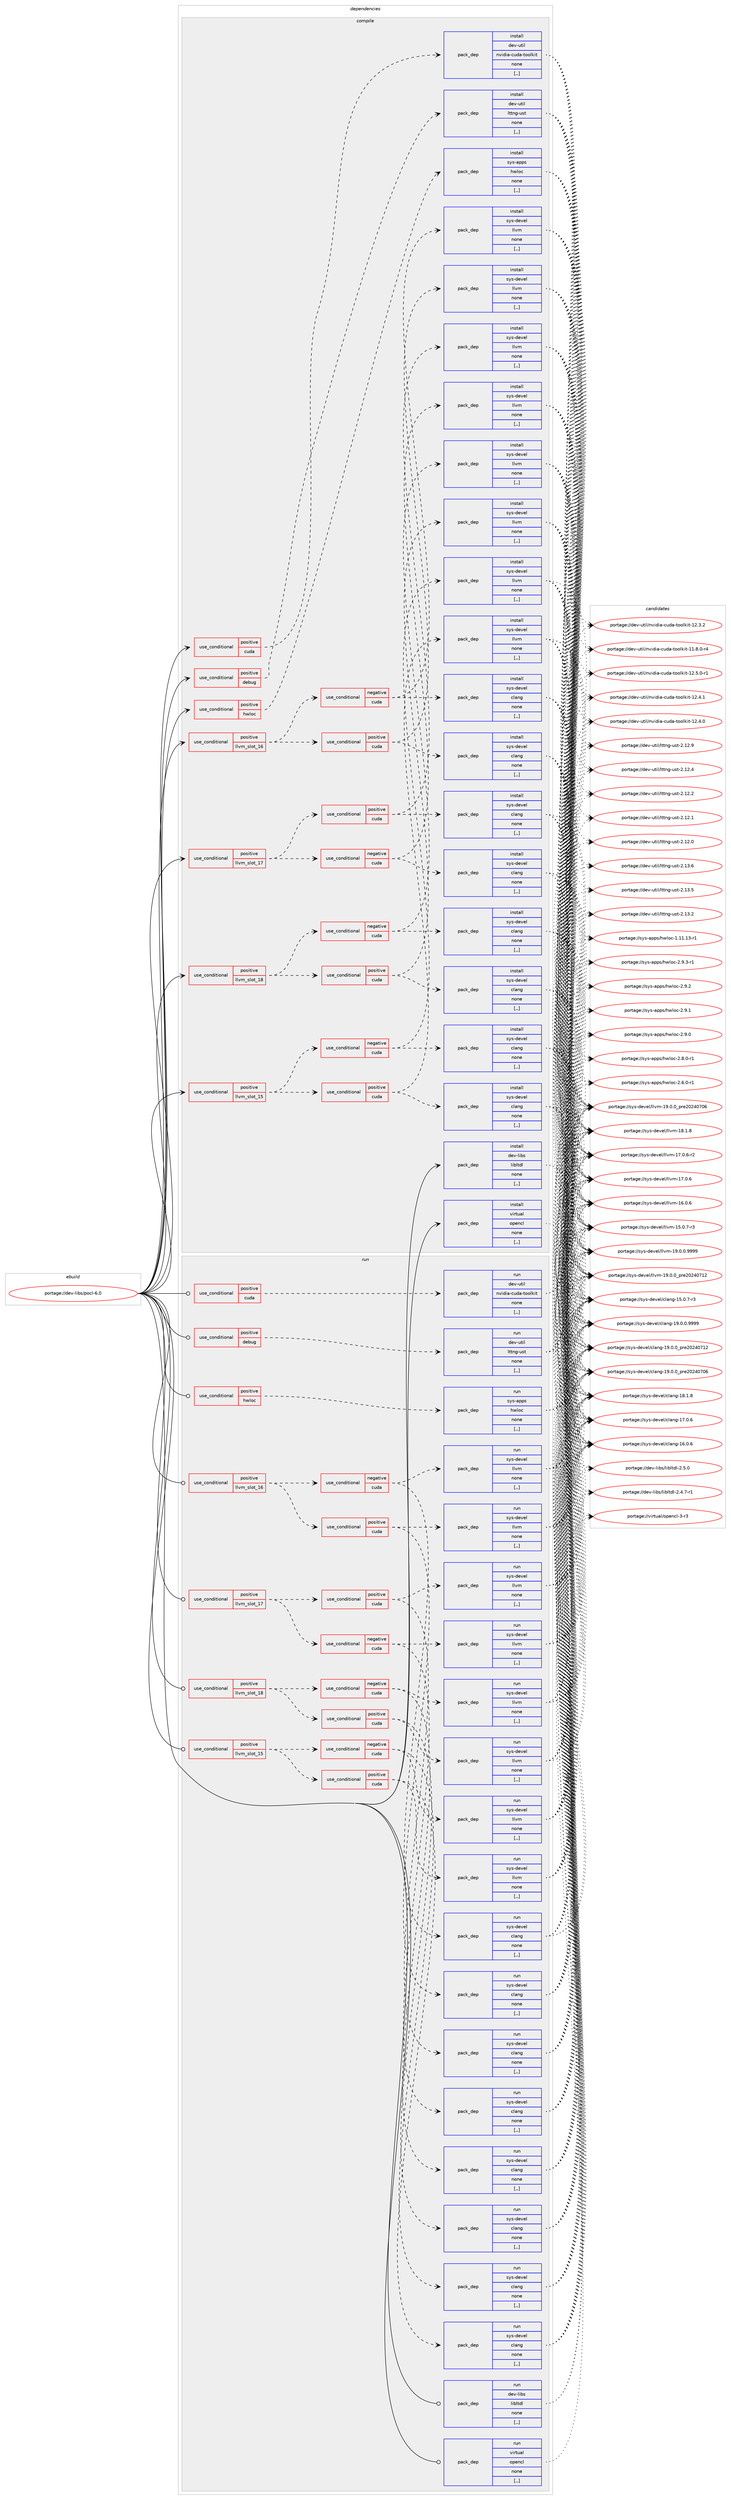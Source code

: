 digraph prolog {

# *************
# Graph options
# *************

newrank=true;
concentrate=true;
compound=true;
graph [rankdir=LR,fontname=Helvetica,fontsize=10,ranksep=1.5];#, ranksep=2.5, nodesep=0.2];
edge  [arrowhead=vee];
node  [fontname=Helvetica,fontsize=10];

# **********
# The ebuild
# **********

subgraph cluster_leftcol {
color=gray;
label=<<i>ebuild</i>>;
id [label="portage://dev-libs/pocl-6.0", color=red, width=4, href="../dev-libs/pocl-6.0.svg"];
}

# ****************
# The dependencies
# ****************

subgraph cluster_midcol {
color=gray;
label=<<i>dependencies</i>>;
subgraph cluster_compile {
fillcolor="#eeeeee";
style=filled;
label=<<i>compile</i>>;
subgraph cond27882 {
dependency112536 [label=<<TABLE BORDER="0" CELLBORDER="1" CELLSPACING="0" CELLPADDING="4"><TR><TD ROWSPAN="3" CELLPADDING="10">use_conditional</TD></TR><TR><TD>positive</TD></TR><TR><TD>cuda</TD></TR></TABLE>>, shape=none, color=red];
subgraph pack83456 {
dependency112537 [label=<<TABLE BORDER="0" CELLBORDER="1" CELLSPACING="0" CELLPADDING="4" WIDTH="220"><TR><TD ROWSPAN="6" CELLPADDING="30">pack_dep</TD></TR><TR><TD WIDTH="110">install</TD></TR><TR><TD>dev-util</TD></TR><TR><TD>nvidia-cuda-toolkit</TD></TR><TR><TD>none</TD></TR><TR><TD>[,,]</TD></TR></TABLE>>, shape=none, color=blue];
}
dependency112536:e -> dependency112537:w [weight=20,style="dashed",arrowhead="vee"];
}
id:e -> dependency112536:w [weight=20,style="solid",arrowhead="vee"];
subgraph cond27883 {
dependency112538 [label=<<TABLE BORDER="0" CELLBORDER="1" CELLSPACING="0" CELLPADDING="4"><TR><TD ROWSPAN="3" CELLPADDING="10">use_conditional</TD></TR><TR><TD>positive</TD></TR><TR><TD>debug</TD></TR></TABLE>>, shape=none, color=red];
subgraph pack83457 {
dependency112539 [label=<<TABLE BORDER="0" CELLBORDER="1" CELLSPACING="0" CELLPADDING="4" WIDTH="220"><TR><TD ROWSPAN="6" CELLPADDING="30">pack_dep</TD></TR><TR><TD WIDTH="110">install</TD></TR><TR><TD>dev-util</TD></TR><TR><TD>lttng-ust</TD></TR><TR><TD>none</TD></TR><TR><TD>[,,]</TD></TR></TABLE>>, shape=none, color=blue];
}
dependency112538:e -> dependency112539:w [weight=20,style="dashed",arrowhead="vee"];
}
id:e -> dependency112538:w [weight=20,style="solid",arrowhead="vee"];
subgraph cond27884 {
dependency112540 [label=<<TABLE BORDER="0" CELLBORDER="1" CELLSPACING="0" CELLPADDING="4"><TR><TD ROWSPAN="3" CELLPADDING="10">use_conditional</TD></TR><TR><TD>positive</TD></TR><TR><TD>hwloc</TD></TR></TABLE>>, shape=none, color=red];
subgraph pack83458 {
dependency112541 [label=<<TABLE BORDER="0" CELLBORDER="1" CELLSPACING="0" CELLPADDING="4" WIDTH="220"><TR><TD ROWSPAN="6" CELLPADDING="30">pack_dep</TD></TR><TR><TD WIDTH="110">install</TD></TR><TR><TD>sys-apps</TD></TR><TR><TD>hwloc</TD></TR><TR><TD>none</TD></TR><TR><TD>[,,]</TD></TR></TABLE>>, shape=none, color=blue];
}
dependency112540:e -> dependency112541:w [weight=20,style="dashed",arrowhead="vee"];
}
id:e -> dependency112540:w [weight=20,style="solid",arrowhead="vee"];
subgraph cond27885 {
dependency112542 [label=<<TABLE BORDER="0" CELLBORDER="1" CELLSPACING="0" CELLPADDING="4"><TR><TD ROWSPAN="3" CELLPADDING="10">use_conditional</TD></TR><TR><TD>positive</TD></TR><TR><TD>llvm_slot_15</TD></TR></TABLE>>, shape=none, color=red];
subgraph cond27886 {
dependency112543 [label=<<TABLE BORDER="0" CELLBORDER="1" CELLSPACING="0" CELLPADDING="4"><TR><TD ROWSPAN="3" CELLPADDING="10">use_conditional</TD></TR><TR><TD>negative</TD></TR><TR><TD>cuda</TD></TR></TABLE>>, shape=none, color=red];
subgraph pack83459 {
dependency112544 [label=<<TABLE BORDER="0" CELLBORDER="1" CELLSPACING="0" CELLPADDING="4" WIDTH="220"><TR><TD ROWSPAN="6" CELLPADDING="30">pack_dep</TD></TR><TR><TD WIDTH="110">install</TD></TR><TR><TD>sys-devel</TD></TR><TR><TD>clang</TD></TR><TR><TD>none</TD></TR><TR><TD>[,,]</TD></TR></TABLE>>, shape=none, color=blue];
}
dependency112543:e -> dependency112544:w [weight=20,style="dashed",arrowhead="vee"];
subgraph pack83460 {
dependency112545 [label=<<TABLE BORDER="0" CELLBORDER="1" CELLSPACING="0" CELLPADDING="4" WIDTH="220"><TR><TD ROWSPAN="6" CELLPADDING="30">pack_dep</TD></TR><TR><TD WIDTH="110">install</TD></TR><TR><TD>sys-devel</TD></TR><TR><TD>llvm</TD></TR><TR><TD>none</TD></TR><TR><TD>[,,]</TD></TR></TABLE>>, shape=none, color=blue];
}
dependency112543:e -> dependency112545:w [weight=20,style="dashed",arrowhead="vee"];
}
dependency112542:e -> dependency112543:w [weight=20,style="dashed",arrowhead="vee"];
subgraph cond27887 {
dependency112546 [label=<<TABLE BORDER="0" CELLBORDER="1" CELLSPACING="0" CELLPADDING="4"><TR><TD ROWSPAN="3" CELLPADDING="10">use_conditional</TD></TR><TR><TD>positive</TD></TR><TR><TD>cuda</TD></TR></TABLE>>, shape=none, color=red];
subgraph pack83461 {
dependency112547 [label=<<TABLE BORDER="0" CELLBORDER="1" CELLSPACING="0" CELLPADDING="4" WIDTH="220"><TR><TD ROWSPAN="6" CELLPADDING="30">pack_dep</TD></TR><TR><TD WIDTH="110">install</TD></TR><TR><TD>sys-devel</TD></TR><TR><TD>clang</TD></TR><TR><TD>none</TD></TR><TR><TD>[,,]</TD></TR></TABLE>>, shape=none, color=blue];
}
dependency112546:e -> dependency112547:w [weight=20,style="dashed",arrowhead="vee"];
subgraph pack83462 {
dependency112548 [label=<<TABLE BORDER="0" CELLBORDER="1" CELLSPACING="0" CELLPADDING="4" WIDTH="220"><TR><TD ROWSPAN="6" CELLPADDING="30">pack_dep</TD></TR><TR><TD WIDTH="110">install</TD></TR><TR><TD>sys-devel</TD></TR><TR><TD>llvm</TD></TR><TR><TD>none</TD></TR><TR><TD>[,,]</TD></TR></TABLE>>, shape=none, color=blue];
}
dependency112546:e -> dependency112548:w [weight=20,style="dashed",arrowhead="vee"];
}
dependency112542:e -> dependency112546:w [weight=20,style="dashed",arrowhead="vee"];
}
id:e -> dependency112542:w [weight=20,style="solid",arrowhead="vee"];
subgraph cond27888 {
dependency112549 [label=<<TABLE BORDER="0" CELLBORDER="1" CELLSPACING="0" CELLPADDING="4"><TR><TD ROWSPAN="3" CELLPADDING="10">use_conditional</TD></TR><TR><TD>positive</TD></TR><TR><TD>llvm_slot_16</TD></TR></TABLE>>, shape=none, color=red];
subgraph cond27889 {
dependency112550 [label=<<TABLE BORDER="0" CELLBORDER="1" CELLSPACING="0" CELLPADDING="4"><TR><TD ROWSPAN="3" CELLPADDING="10">use_conditional</TD></TR><TR><TD>negative</TD></TR><TR><TD>cuda</TD></TR></TABLE>>, shape=none, color=red];
subgraph pack83463 {
dependency112551 [label=<<TABLE BORDER="0" CELLBORDER="1" CELLSPACING="0" CELLPADDING="4" WIDTH="220"><TR><TD ROWSPAN="6" CELLPADDING="30">pack_dep</TD></TR><TR><TD WIDTH="110">install</TD></TR><TR><TD>sys-devel</TD></TR><TR><TD>clang</TD></TR><TR><TD>none</TD></TR><TR><TD>[,,]</TD></TR></TABLE>>, shape=none, color=blue];
}
dependency112550:e -> dependency112551:w [weight=20,style="dashed",arrowhead="vee"];
subgraph pack83464 {
dependency112552 [label=<<TABLE BORDER="0" CELLBORDER="1" CELLSPACING="0" CELLPADDING="4" WIDTH="220"><TR><TD ROWSPAN="6" CELLPADDING="30">pack_dep</TD></TR><TR><TD WIDTH="110">install</TD></TR><TR><TD>sys-devel</TD></TR><TR><TD>llvm</TD></TR><TR><TD>none</TD></TR><TR><TD>[,,]</TD></TR></TABLE>>, shape=none, color=blue];
}
dependency112550:e -> dependency112552:w [weight=20,style="dashed",arrowhead="vee"];
}
dependency112549:e -> dependency112550:w [weight=20,style="dashed",arrowhead="vee"];
subgraph cond27890 {
dependency112553 [label=<<TABLE BORDER="0" CELLBORDER="1" CELLSPACING="0" CELLPADDING="4"><TR><TD ROWSPAN="3" CELLPADDING="10">use_conditional</TD></TR><TR><TD>positive</TD></TR><TR><TD>cuda</TD></TR></TABLE>>, shape=none, color=red];
subgraph pack83465 {
dependency112554 [label=<<TABLE BORDER="0" CELLBORDER="1" CELLSPACING="0" CELLPADDING="4" WIDTH="220"><TR><TD ROWSPAN="6" CELLPADDING="30">pack_dep</TD></TR><TR><TD WIDTH="110">install</TD></TR><TR><TD>sys-devel</TD></TR><TR><TD>clang</TD></TR><TR><TD>none</TD></TR><TR><TD>[,,]</TD></TR></TABLE>>, shape=none, color=blue];
}
dependency112553:e -> dependency112554:w [weight=20,style="dashed",arrowhead="vee"];
subgraph pack83466 {
dependency112555 [label=<<TABLE BORDER="0" CELLBORDER="1" CELLSPACING="0" CELLPADDING="4" WIDTH="220"><TR><TD ROWSPAN="6" CELLPADDING="30">pack_dep</TD></TR><TR><TD WIDTH="110">install</TD></TR><TR><TD>sys-devel</TD></TR><TR><TD>llvm</TD></TR><TR><TD>none</TD></TR><TR><TD>[,,]</TD></TR></TABLE>>, shape=none, color=blue];
}
dependency112553:e -> dependency112555:w [weight=20,style="dashed",arrowhead="vee"];
}
dependency112549:e -> dependency112553:w [weight=20,style="dashed",arrowhead="vee"];
}
id:e -> dependency112549:w [weight=20,style="solid",arrowhead="vee"];
subgraph cond27891 {
dependency112556 [label=<<TABLE BORDER="0" CELLBORDER="1" CELLSPACING="0" CELLPADDING="4"><TR><TD ROWSPAN="3" CELLPADDING="10">use_conditional</TD></TR><TR><TD>positive</TD></TR><TR><TD>llvm_slot_17</TD></TR></TABLE>>, shape=none, color=red];
subgraph cond27892 {
dependency112557 [label=<<TABLE BORDER="0" CELLBORDER="1" CELLSPACING="0" CELLPADDING="4"><TR><TD ROWSPAN="3" CELLPADDING="10">use_conditional</TD></TR><TR><TD>negative</TD></TR><TR><TD>cuda</TD></TR></TABLE>>, shape=none, color=red];
subgraph pack83467 {
dependency112558 [label=<<TABLE BORDER="0" CELLBORDER="1" CELLSPACING="0" CELLPADDING="4" WIDTH="220"><TR><TD ROWSPAN="6" CELLPADDING="30">pack_dep</TD></TR><TR><TD WIDTH="110">install</TD></TR><TR><TD>sys-devel</TD></TR><TR><TD>clang</TD></TR><TR><TD>none</TD></TR><TR><TD>[,,]</TD></TR></TABLE>>, shape=none, color=blue];
}
dependency112557:e -> dependency112558:w [weight=20,style="dashed",arrowhead="vee"];
subgraph pack83468 {
dependency112559 [label=<<TABLE BORDER="0" CELLBORDER="1" CELLSPACING="0" CELLPADDING="4" WIDTH="220"><TR><TD ROWSPAN="6" CELLPADDING="30">pack_dep</TD></TR><TR><TD WIDTH="110">install</TD></TR><TR><TD>sys-devel</TD></TR><TR><TD>llvm</TD></TR><TR><TD>none</TD></TR><TR><TD>[,,]</TD></TR></TABLE>>, shape=none, color=blue];
}
dependency112557:e -> dependency112559:w [weight=20,style="dashed",arrowhead="vee"];
}
dependency112556:e -> dependency112557:w [weight=20,style="dashed",arrowhead="vee"];
subgraph cond27893 {
dependency112560 [label=<<TABLE BORDER="0" CELLBORDER="1" CELLSPACING="0" CELLPADDING="4"><TR><TD ROWSPAN="3" CELLPADDING="10">use_conditional</TD></TR><TR><TD>positive</TD></TR><TR><TD>cuda</TD></TR></TABLE>>, shape=none, color=red];
subgraph pack83469 {
dependency112561 [label=<<TABLE BORDER="0" CELLBORDER="1" CELLSPACING="0" CELLPADDING="4" WIDTH="220"><TR><TD ROWSPAN="6" CELLPADDING="30">pack_dep</TD></TR><TR><TD WIDTH="110">install</TD></TR><TR><TD>sys-devel</TD></TR><TR><TD>clang</TD></TR><TR><TD>none</TD></TR><TR><TD>[,,]</TD></TR></TABLE>>, shape=none, color=blue];
}
dependency112560:e -> dependency112561:w [weight=20,style="dashed",arrowhead="vee"];
subgraph pack83470 {
dependency112562 [label=<<TABLE BORDER="0" CELLBORDER="1" CELLSPACING="0" CELLPADDING="4" WIDTH="220"><TR><TD ROWSPAN="6" CELLPADDING="30">pack_dep</TD></TR><TR><TD WIDTH="110">install</TD></TR><TR><TD>sys-devel</TD></TR><TR><TD>llvm</TD></TR><TR><TD>none</TD></TR><TR><TD>[,,]</TD></TR></TABLE>>, shape=none, color=blue];
}
dependency112560:e -> dependency112562:w [weight=20,style="dashed",arrowhead="vee"];
}
dependency112556:e -> dependency112560:w [weight=20,style="dashed",arrowhead="vee"];
}
id:e -> dependency112556:w [weight=20,style="solid",arrowhead="vee"];
subgraph cond27894 {
dependency112563 [label=<<TABLE BORDER="0" CELLBORDER="1" CELLSPACING="0" CELLPADDING="4"><TR><TD ROWSPAN="3" CELLPADDING="10">use_conditional</TD></TR><TR><TD>positive</TD></TR><TR><TD>llvm_slot_18</TD></TR></TABLE>>, shape=none, color=red];
subgraph cond27895 {
dependency112564 [label=<<TABLE BORDER="0" CELLBORDER="1" CELLSPACING="0" CELLPADDING="4"><TR><TD ROWSPAN="3" CELLPADDING="10">use_conditional</TD></TR><TR><TD>negative</TD></TR><TR><TD>cuda</TD></TR></TABLE>>, shape=none, color=red];
subgraph pack83471 {
dependency112565 [label=<<TABLE BORDER="0" CELLBORDER="1" CELLSPACING="0" CELLPADDING="4" WIDTH="220"><TR><TD ROWSPAN="6" CELLPADDING="30">pack_dep</TD></TR><TR><TD WIDTH="110">install</TD></TR><TR><TD>sys-devel</TD></TR><TR><TD>clang</TD></TR><TR><TD>none</TD></TR><TR><TD>[,,]</TD></TR></TABLE>>, shape=none, color=blue];
}
dependency112564:e -> dependency112565:w [weight=20,style="dashed",arrowhead="vee"];
subgraph pack83472 {
dependency112566 [label=<<TABLE BORDER="0" CELLBORDER="1" CELLSPACING="0" CELLPADDING="4" WIDTH="220"><TR><TD ROWSPAN="6" CELLPADDING="30">pack_dep</TD></TR><TR><TD WIDTH="110">install</TD></TR><TR><TD>sys-devel</TD></TR><TR><TD>llvm</TD></TR><TR><TD>none</TD></TR><TR><TD>[,,]</TD></TR></TABLE>>, shape=none, color=blue];
}
dependency112564:e -> dependency112566:w [weight=20,style="dashed",arrowhead="vee"];
}
dependency112563:e -> dependency112564:w [weight=20,style="dashed",arrowhead="vee"];
subgraph cond27896 {
dependency112567 [label=<<TABLE BORDER="0" CELLBORDER="1" CELLSPACING="0" CELLPADDING="4"><TR><TD ROWSPAN="3" CELLPADDING="10">use_conditional</TD></TR><TR><TD>positive</TD></TR><TR><TD>cuda</TD></TR></TABLE>>, shape=none, color=red];
subgraph pack83473 {
dependency112568 [label=<<TABLE BORDER="0" CELLBORDER="1" CELLSPACING="0" CELLPADDING="4" WIDTH="220"><TR><TD ROWSPAN="6" CELLPADDING="30">pack_dep</TD></TR><TR><TD WIDTH="110">install</TD></TR><TR><TD>sys-devel</TD></TR><TR><TD>clang</TD></TR><TR><TD>none</TD></TR><TR><TD>[,,]</TD></TR></TABLE>>, shape=none, color=blue];
}
dependency112567:e -> dependency112568:w [weight=20,style="dashed",arrowhead="vee"];
subgraph pack83474 {
dependency112569 [label=<<TABLE BORDER="0" CELLBORDER="1" CELLSPACING="0" CELLPADDING="4" WIDTH="220"><TR><TD ROWSPAN="6" CELLPADDING="30">pack_dep</TD></TR><TR><TD WIDTH="110">install</TD></TR><TR><TD>sys-devel</TD></TR><TR><TD>llvm</TD></TR><TR><TD>none</TD></TR><TR><TD>[,,]</TD></TR></TABLE>>, shape=none, color=blue];
}
dependency112567:e -> dependency112569:w [weight=20,style="dashed",arrowhead="vee"];
}
dependency112563:e -> dependency112567:w [weight=20,style="dashed",arrowhead="vee"];
}
id:e -> dependency112563:w [weight=20,style="solid",arrowhead="vee"];
subgraph pack83475 {
dependency112570 [label=<<TABLE BORDER="0" CELLBORDER="1" CELLSPACING="0" CELLPADDING="4" WIDTH="220"><TR><TD ROWSPAN="6" CELLPADDING="30">pack_dep</TD></TR><TR><TD WIDTH="110">install</TD></TR><TR><TD>dev-libs</TD></TR><TR><TD>libltdl</TD></TR><TR><TD>none</TD></TR><TR><TD>[,,]</TD></TR></TABLE>>, shape=none, color=blue];
}
id:e -> dependency112570:w [weight=20,style="solid",arrowhead="vee"];
subgraph pack83476 {
dependency112571 [label=<<TABLE BORDER="0" CELLBORDER="1" CELLSPACING="0" CELLPADDING="4" WIDTH="220"><TR><TD ROWSPAN="6" CELLPADDING="30">pack_dep</TD></TR><TR><TD WIDTH="110">install</TD></TR><TR><TD>virtual</TD></TR><TR><TD>opencl</TD></TR><TR><TD>none</TD></TR><TR><TD>[,,]</TD></TR></TABLE>>, shape=none, color=blue];
}
id:e -> dependency112571:w [weight=20,style="solid",arrowhead="vee"];
}
subgraph cluster_compileandrun {
fillcolor="#eeeeee";
style=filled;
label=<<i>compile and run</i>>;
}
subgraph cluster_run {
fillcolor="#eeeeee";
style=filled;
label=<<i>run</i>>;
subgraph cond27897 {
dependency112572 [label=<<TABLE BORDER="0" CELLBORDER="1" CELLSPACING="0" CELLPADDING="4"><TR><TD ROWSPAN="3" CELLPADDING="10">use_conditional</TD></TR><TR><TD>positive</TD></TR><TR><TD>cuda</TD></TR></TABLE>>, shape=none, color=red];
subgraph pack83477 {
dependency112573 [label=<<TABLE BORDER="0" CELLBORDER="1" CELLSPACING="0" CELLPADDING="4" WIDTH="220"><TR><TD ROWSPAN="6" CELLPADDING="30">pack_dep</TD></TR><TR><TD WIDTH="110">run</TD></TR><TR><TD>dev-util</TD></TR><TR><TD>nvidia-cuda-toolkit</TD></TR><TR><TD>none</TD></TR><TR><TD>[,,]</TD></TR></TABLE>>, shape=none, color=blue];
}
dependency112572:e -> dependency112573:w [weight=20,style="dashed",arrowhead="vee"];
}
id:e -> dependency112572:w [weight=20,style="solid",arrowhead="odot"];
subgraph cond27898 {
dependency112574 [label=<<TABLE BORDER="0" CELLBORDER="1" CELLSPACING="0" CELLPADDING="4"><TR><TD ROWSPAN="3" CELLPADDING="10">use_conditional</TD></TR><TR><TD>positive</TD></TR><TR><TD>debug</TD></TR></TABLE>>, shape=none, color=red];
subgraph pack83478 {
dependency112575 [label=<<TABLE BORDER="0" CELLBORDER="1" CELLSPACING="0" CELLPADDING="4" WIDTH="220"><TR><TD ROWSPAN="6" CELLPADDING="30">pack_dep</TD></TR><TR><TD WIDTH="110">run</TD></TR><TR><TD>dev-util</TD></TR><TR><TD>lttng-ust</TD></TR><TR><TD>none</TD></TR><TR><TD>[,,]</TD></TR></TABLE>>, shape=none, color=blue];
}
dependency112574:e -> dependency112575:w [weight=20,style="dashed",arrowhead="vee"];
}
id:e -> dependency112574:w [weight=20,style="solid",arrowhead="odot"];
subgraph cond27899 {
dependency112576 [label=<<TABLE BORDER="0" CELLBORDER="1" CELLSPACING="0" CELLPADDING="4"><TR><TD ROWSPAN="3" CELLPADDING="10">use_conditional</TD></TR><TR><TD>positive</TD></TR><TR><TD>hwloc</TD></TR></TABLE>>, shape=none, color=red];
subgraph pack83479 {
dependency112577 [label=<<TABLE BORDER="0" CELLBORDER="1" CELLSPACING="0" CELLPADDING="4" WIDTH="220"><TR><TD ROWSPAN="6" CELLPADDING="30">pack_dep</TD></TR><TR><TD WIDTH="110">run</TD></TR><TR><TD>sys-apps</TD></TR><TR><TD>hwloc</TD></TR><TR><TD>none</TD></TR><TR><TD>[,,]</TD></TR></TABLE>>, shape=none, color=blue];
}
dependency112576:e -> dependency112577:w [weight=20,style="dashed",arrowhead="vee"];
}
id:e -> dependency112576:w [weight=20,style="solid",arrowhead="odot"];
subgraph cond27900 {
dependency112578 [label=<<TABLE BORDER="0" CELLBORDER="1" CELLSPACING="0" CELLPADDING="4"><TR><TD ROWSPAN="3" CELLPADDING="10">use_conditional</TD></TR><TR><TD>positive</TD></TR><TR><TD>llvm_slot_15</TD></TR></TABLE>>, shape=none, color=red];
subgraph cond27901 {
dependency112579 [label=<<TABLE BORDER="0" CELLBORDER="1" CELLSPACING="0" CELLPADDING="4"><TR><TD ROWSPAN="3" CELLPADDING="10">use_conditional</TD></TR><TR><TD>negative</TD></TR><TR><TD>cuda</TD></TR></TABLE>>, shape=none, color=red];
subgraph pack83480 {
dependency112580 [label=<<TABLE BORDER="0" CELLBORDER="1" CELLSPACING="0" CELLPADDING="4" WIDTH="220"><TR><TD ROWSPAN="6" CELLPADDING="30">pack_dep</TD></TR><TR><TD WIDTH="110">run</TD></TR><TR><TD>sys-devel</TD></TR><TR><TD>clang</TD></TR><TR><TD>none</TD></TR><TR><TD>[,,]</TD></TR></TABLE>>, shape=none, color=blue];
}
dependency112579:e -> dependency112580:w [weight=20,style="dashed",arrowhead="vee"];
subgraph pack83481 {
dependency112581 [label=<<TABLE BORDER="0" CELLBORDER="1" CELLSPACING="0" CELLPADDING="4" WIDTH="220"><TR><TD ROWSPAN="6" CELLPADDING="30">pack_dep</TD></TR><TR><TD WIDTH="110">run</TD></TR><TR><TD>sys-devel</TD></TR><TR><TD>llvm</TD></TR><TR><TD>none</TD></TR><TR><TD>[,,]</TD></TR></TABLE>>, shape=none, color=blue];
}
dependency112579:e -> dependency112581:w [weight=20,style="dashed",arrowhead="vee"];
}
dependency112578:e -> dependency112579:w [weight=20,style="dashed",arrowhead="vee"];
subgraph cond27902 {
dependency112582 [label=<<TABLE BORDER="0" CELLBORDER="1" CELLSPACING="0" CELLPADDING="4"><TR><TD ROWSPAN="3" CELLPADDING="10">use_conditional</TD></TR><TR><TD>positive</TD></TR><TR><TD>cuda</TD></TR></TABLE>>, shape=none, color=red];
subgraph pack83482 {
dependency112583 [label=<<TABLE BORDER="0" CELLBORDER="1" CELLSPACING="0" CELLPADDING="4" WIDTH="220"><TR><TD ROWSPAN="6" CELLPADDING="30">pack_dep</TD></TR><TR><TD WIDTH="110">run</TD></TR><TR><TD>sys-devel</TD></TR><TR><TD>clang</TD></TR><TR><TD>none</TD></TR><TR><TD>[,,]</TD></TR></TABLE>>, shape=none, color=blue];
}
dependency112582:e -> dependency112583:w [weight=20,style="dashed",arrowhead="vee"];
subgraph pack83483 {
dependency112584 [label=<<TABLE BORDER="0" CELLBORDER="1" CELLSPACING="0" CELLPADDING="4" WIDTH="220"><TR><TD ROWSPAN="6" CELLPADDING="30">pack_dep</TD></TR><TR><TD WIDTH="110">run</TD></TR><TR><TD>sys-devel</TD></TR><TR><TD>llvm</TD></TR><TR><TD>none</TD></TR><TR><TD>[,,]</TD></TR></TABLE>>, shape=none, color=blue];
}
dependency112582:e -> dependency112584:w [weight=20,style="dashed",arrowhead="vee"];
}
dependency112578:e -> dependency112582:w [weight=20,style="dashed",arrowhead="vee"];
}
id:e -> dependency112578:w [weight=20,style="solid",arrowhead="odot"];
subgraph cond27903 {
dependency112585 [label=<<TABLE BORDER="0" CELLBORDER="1" CELLSPACING="0" CELLPADDING="4"><TR><TD ROWSPAN="3" CELLPADDING="10">use_conditional</TD></TR><TR><TD>positive</TD></TR><TR><TD>llvm_slot_16</TD></TR></TABLE>>, shape=none, color=red];
subgraph cond27904 {
dependency112586 [label=<<TABLE BORDER="0" CELLBORDER="1" CELLSPACING="0" CELLPADDING="4"><TR><TD ROWSPAN="3" CELLPADDING="10">use_conditional</TD></TR><TR><TD>negative</TD></TR><TR><TD>cuda</TD></TR></TABLE>>, shape=none, color=red];
subgraph pack83484 {
dependency112587 [label=<<TABLE BORDER="0" CELLBORDER="1" CELLSPACING="0" CELLPADDING="4" WIDTH="220"><TR><TD ROWSPAN="6" CELLPADDING="30">pack_dep</TD></TR><TR><TD WIDTH="110">run</TD></TR><TR><TD>sys-devel</TD></TR><TR><TD>clang</TD></TR><TR><TD>none</TD></TR><TR><TD>[,,]</TD></TR></TABLE>>, shape=none, color=blue];
}
dependency112586:e -> dependency112587:w [weight=20,style="dashed",arrowhead="vee"];
subgraph pack83485 {
dependency112588 [label=<<TABLE BORDER="0" CELLBORDER="1" CELLSPACING="0" CELLPADDING="4" WIDTH="220"><TR><TD ROWSPAN="6" CELLPADDING="30">pack_dep</TD></TR><TR><TD WIDTH="110">run</TD></TR><TR><TD>sys-devel</TD></TR><TR><TD>llvm</TD></TR><TR><TD>none</TD></TR><TR><TD>[,,]</TD></TR></TABLE>>, shape=none, color=blue];
}
dependency112586:e -> dependency112588:w [weight=20,style="dashed",arrowhead="vee"];
}
dependency112585:e -> dependency112586:w [weight=20,style="dashed",arrowhead="vee"];
subgraph cond27905 {
dependency112589 [label=<<TABLE BORDER="0" CELLBORDER="1" CELLSPACING="0" CELLPADDING="4"><TR><TD ROWSPAN="3" CELLPADDING="10">use_conditional</TD></TR><TR><TD>positive</TD></TR><TR><TD>cuda</TD></TR></TABLE>>, shape=none, color=red];
subgraph pack83486 {
dependency112590 [label=<<TABLE BORDER="0" CELLBORDER="1" CELLSPACING="0" CELLPADDING="4" WIDTH="220"><TR><TD ROWSPAN="6" CELLPADDING="30">pack_dep</TD></TR><TR><TD WIDTH="110">run</TD></TR><TR><TD>sys-devel</TD></TR><TR><TD>clang</TD></TR><TR><TD>none</TD></TR><TR><TD>[,,]</TD></TR></TABLE>>, shape=none, color=blue];
}
dependency112589:e -> dependency112590:w [weight=20,style="dashed",arrowhead="vee"];
subgraph pack83487 {
dependency112591 [label=<<TABLE BORDER="0" CELLBORDER="1" CELLSPACING="0" CELLPADDING="4" WIDTH="220"><TR><TD ROWSPAN="6" CELLPADDING="30">pack_dep</TD></TR><TR><TD WIDTH="110">run</TD></TR><TR><TD>sys-devel</TD></TR><TR><TD>llvm</TD></TR><TR><TD>none</TD></TR><TR><TD>[,,]</TD></TR></TABLE>>, shape=none, color=blue];
}
dependency112589:e -> dependency112591:w [weight=20,style="dashed",arrowhead="vee"];
}
dependency112585:e -> dependency112589:w [weight=20,style="dashed",arrowhead="vee"];
}
id:e -> dependency112585:w [weight=20,style="solid",arrowhead="odot"];
subgraph cond27906 {
dependency112592 [label=<<TABLE BORDER="0" CELLBORDER="1" CELLSPACING="0" CELLPADDING="4"><TR><TD ROWSPAN="3" CELLPADDING="10">use_conditional</TD></TR><TR><TD>positive</TD></TR><TR><TD>llvm_slot_17</TD></TR></TABLE>>, shape=none, color=red];
subgraph cond27907 {
dependency112593 [label=<<TABLE BORDER="0" CELLBORDER="1" CELLSPACING="0" CELLPADDING="4"><TR><TD ROWSPAN="3" CELLPADDING="10">use_conditional</TD></TR><TR><TD>negative</TD></TR><TR><TD>cuda</TD></TR></TABLE>>, shape=none, color=red];
subgraph pack83488 {
dependency112594 [label=<<TABLE BORDER="0" CELLBORDER="1" CELLSPACING="0" CELLPADDING="4" WIDTH="220"><TR><TD ROWSPAN="6" CELLPADDING="30">pack_dep</TD></TR><TR><TD WIDTH="110">run</TD></TR><TR><TD>sys-devel</TD></TR><TR><TD>clang</TD></TR><TR><TD>none</TD></TR><TR><TD>[,,]</TD></TR></TABLE>>, shape=none, color=blue];
}
dependency112593:e -> dependency112594:w [weight=20,style="dashed",arrowhead="vee"];
subgraph pack83489 {
dependency112595 [label=<<TABLE BORDER="0" CELLBORDER="1" CELLSPACING="0" CELLPADDING="4" WIDTH="220"><TR><TD ROWSPAN="6" CELLPADDING="30">pack_dep</TD></TR><TR><TD WIDTH="110">run</TD></TR><TR><TD>sys-devel</TD></TR><TR><TD>llvm</TD></TR><TR><TD>none</TD></TR><TR><TD>[,,]</TD></TR></TABLE>>, shape=none, color=blue];
}
dependency112593:e -> dependency112595:w [weight=20,style="dashed",arrowhead="vee"];
}
dependency112592:e -> dependency112593:w [weight=20,style="dashed",arrowhead="vee"];
subgraph cond27908 {
dependency112596 [label=<<TABLE BORDER="0" CELLBORDER="1" CELLSPACING="0" CELLPADDING="4"><TR><TD ROWSPAN="3" CELLPADDING="10">use_conditional</TD></TR><TR><TD>positive</TD></TR><TR><TD>cuda</TD></TR></TABLE>>, shape=none, color=red];
subgraph pack83490 {
dependency112597 [label=<<TABLE BORDER="0" CELLBORDER="1" CELLSPACING="0" CELLPADDING="4" WIDTH="220"><TR><TD ROWSPAN="6" CELLPADDING="30">pack_dep</TD></TR><TR><TD WIDTH="110">run</TD></TR><TR><TD>sys-devel</TD></TR><TR><TD>clang</TD></TR><TR><TD>none</TD></TR><TR><TD>[,,]</TD></TR></TABLE>>, shape=none, color=blue];
}
dependency112596:e -> dependency112597:w [weight=20,style="dashed",arrowhead="vee"];
subgraph pack83491 {
dependency112598 [label=<<TABLE BORDER="0" CELLBORDER="1" CELLSPACING="0" CELLPADDING="4" WIDTH="220"><TR><TD ROWSPAN="6" CELLPADDING="30">pack_dep</TD></TR><TR><TD WIDTH="110">run</TD></TR><TR><TD>sys-devel</TD></TR><TR><TD>llvm</TD></TR><TR><TD>none</TD></TR><TR><TD>[,,]</TD></TR></TABLE>>, shape=none, color=blue];
}
dependency112596:e -> dependency112598:w [weight=20,style="dashed",arrowhead="vee"];
}
dependency112592:e -> dependency112596:w [weight=20,style="dashed",arrowhead="vee"];
}
id:e -> dependency112592:w [weight=20,style="solid",arrowhead="odot"];
subgraph cond27909 {
dependency112599 [label=<<TABLE BORDER="0" CELLBORDER="1" CELLSPACING="0" CELLPADDING="4"><TR><TD ROWSPAN="3" CELLPADDING="10">use_conditional</TD></TR><TR><TD>positive</TD></TR><TR><TD>llvm_slot_18</TD></TR></TABLE>>, shape=none, color=red];
subgraph cond27910 {
dependency112600 [label=<<TABLE BORDER="0" CELLBORDER="1" CELLSPACING="0" CELLPADDING="4"><TR><TD ROWSPAN="3" CELLPADDING="10">use_conditional</TD></TR><TR><TD>negative</TD></TR><TR><TD>cuda</TD></TR></TABLE>>, shape=none, color=red];
subgraph pack83492 {
dependency112601 [label=<<TABLE BORDER="0" CELLBORDER="1" CELLSPACING="0" CELLPADDING="4" WIDTH="220"><TR><TD ROWSPAN="6" CELLPADDING="30">pack_dep</TD></TR><TR><TD WIDTH="110">run</TD></TR><TR><TD>sys-devel</TD></TR><TR><TD>clang</TD></TR><TR><TD>none</TD></TR><TR><TD>[,,]</TD></TR></TABLE>>, shape=none, color=blue];
}
dependency112600:e -> dependency112601:w [weight=20,style="dashed",arrowhead="vee"];
subgraph pack83493 {
dependency112602 [label=<<TABLE BORDER="0" CELLBORDER="1" CELLSPACING="0" CELLPADDING="4" WIDTH="220"><TR><TD ROWSPAN="6" CELLPADDING="30">pack_dep</TD></TR><TR><TD WIDTH="110">run</TD></TR><TR><TD>sys-devel</TD></TR><TR><TD>llvm</TD></TR><TR><TD>none</TD></TR><TR><TD>[,,]</TD></TR></TABLE>>, shape=none, color=blue];
}
dependency112600:e -> dependency112602:w [weight=20,style="dashed",arrowhead="vee"];
}
dependency112599:e -> dependency112600:w [weight=20,style="dashed",arrowhead="vee"];
subgraph cond27911 {
dependency112603 [label=<<TABLE BORDER="0" CELLBORDER="1" CELLSPACING="0" CELLPADDING="4"><TR><TD ROWSPAN="3" CELLPADDING="10">use_conditional</TD></TR><TR><TD>positive</TD></TR><TR><TD>cuda</TD></TR></TABLE>>, shape=none, color=red];
subgraph pack83494 {
dependency112604 [label=<<TABLE BORDER="0" CELLBORDER="1" CELLSPACING="0" CELLPADDING="4" WIDTH="220"><TR><TD ROWSPAN="6" CELLPADDING="30">pack_dep</TD></TR><TR><TD WIDTH="110">run</TD></TR><TR><TD>sys-devel</TD></TR><TR><TD>clang</TD></TR><TR><TD>none</TD></TR><TR><TD>[,,]</TD></TR></TABLE>>, shape=none, color=blue];
}
dependency112603:e -> dependency112604:w [weight=20,style="dashed",arrowhead="vee"];
subgraph pack83495 {
dependency112605 [label=<<TABLE BORDER="0" CELLBORDER="1" CELLSPACING="0" CELLPADDING="4" WIDTH="220"><TR><TD ROWSPAN="6" CELLPADDING="30">pack_dep</TD></TR><TR><TD WIDTH="110">run</TD></TR><TR><TD>sys-devel</TD></TR><TR><TD>llvm</TD></TR><TR><TD>none</TD></TR><TR><TD>[,,]</TD></TR></TABLE>>, shape=none, color=blue];
}
dependency112603:e -> dependency112605:w [weight=20,style="dashed",arrowhead="vee"];
}
dependency112599:e -> dependency112603:w [weight=20,style="dashed",arrowhead="vee"];
}
id:e -> dependency112599:w [weight=20,style="solid",arrowhead="odot"];
subgraph pack83496 {
dependency112606 [label=<<TABLE BORDER="0" CELLBORDER="1" CELLSPACING="0" CELLPADDING="4" WIDTH="220"><TR><TD ROWSPAN="6" CELLPADDING="30">pack_dep</TD></TR><TR><TD WIDTH="110">run</TD></TR><TR><TD>dev-libs</TD></TR><TR><TD>libltdl</TD></TR><TR><TD>none</TD></TR><TR><TD>[,,]</TD></TR></TABLE>>, shape=none, color=blue];
}
id:e -> dependency112606:w [weight=20,style="solid",arrowhead="odot"];
subgraph pack83497 {
dependency112607 [label=<<TABLE BORDER="0" CELLBORDER="1" CELLSPACING="0" CELLPADDING="4" WIDTH="220"><TR><TD ROWSPAN="6" CELLPADDING="30">pack_dep</TD></TR><TR><TD WIDTH="110">run</TD></TR><TR><TD>virtual</TD></TR><TR><TD>opencl</TD></TR><TR><TD>none</TD></TR><TR><TD>[,,]</TD></TR></TABLE>>, shape=none, color=blue];
}
id:e -> dependency112607:w [weight=20,style="solid",arrowhead="odot"];
}
}

# **************
# The candidates
# **************

subgraph cluster_choices {
rank=same;
color=gray;
label=<<i>candidates</i>>;

subgraph choice83456 {
color=black;
nodesep=1;
choice10010111845117116105108471101181051001059745991171009745116111111108107105116454950465346484511449 [label="portage://dev-util/nvidia-cuda-toolkit-12.5.0-r1", color=red, width=4,href="../dev-util/nvidia-cuda-toolkit-12.5.0-r1.svg"];
choice1001011184511711610510847110118105100105974599117100974511611111110810710511645495046524649 [label="portage://dev-util/nvidia-cuda-toolkit-12.4.1", color=red, width=4,href="../dev-util/nvidia-cuda-toolkit-12.4.1.svg"];
choice1001011184511711610510847110118105100105974599117100974511611111110810710511645495046524648 [label="portage://dev-util/nvidia-cuda-toolkit-12.4.0", color=red, width=4,href="../dev-util/nvidia-cuda-toolkit-12.4.0.svg"];
choice1001011184511711610510847110118105100105974599117100974511611111110810710511645495046514650 [label="portage://dev-util/nvidia-cuda-toolkit-12.3.2", color=red, width=4,href="../dev-util/nvidia-cuda-toolkit-12.3.2.svg"];
choice10010111845117116105108471101181051001059745991171009745116111111108107105116454949465646484511452 [label="portage://dev-util/nvidia-cuda-toolkit-11.8.0-r4", color=red, width=4,href="../dev-util/nvidia-cuda-toolkit-11.8.0-r4.svg"];
dependency112537:e -> choice10010111845117116105108471101181051001059745991171009745116111111108107105116454950465346484511449:w [style=dotted,weight="100"];
dependency112537:e -> choice1001011184511711610510847110118105100105974599117100974511611111110810710511645495046524649:w [style=dotted,weight="100"];
dependency112537:e -> choice1001011184511711610510847110118105100105974599117100974511611111110810710511645495046524648:w [style=dotted,weight="100"];
dependency112537:e -> choice1001011184511711610510847110118105100105974599117100974511611111110810710511645495046514650:w [style=dotted,weight="100"];
dependency112537:e -> choice10010111845117116105108471101181051001059745991171009745116111111108107105116454949465646484511452:w [style=dotted,weight="100"];
}
subgraph choice83457 {
color=black;
nodesep=1;
choice10010111845117116105108471081161161101034511711511645504649514654 [label="portage://dev-util/lttng-ust-2.13.6", color=red, width=4,href="../dev-util/lttng-ust-2.13.6.svg"];
choice10010111845117116105108471081161161101034511711511645504649514653 [label="portage://dev-util/lttng-ust-2.13.5", color=red, width=4,href="../dev-util/lttng-ust-2.13.5.svg"];
choice10010111845117116105108471081161161101034511711511645504649514650 [label="portage://dev-util/lttng-ust-2.13.2", color=red, width=4,href="../dev-util/lttng-ust-2.13.2.svg"];
choice10010111845117116105108471081161161101034511711511645504649504657 [label="portage://dev-util/lttng-ust-2.12.9", color=red, width=4,href="../dev-util/lttng-ust-2.12.9.svg"];
choice10010111845117116105108471081161161101034511711511645504649504652 [label="portage://dev-util/lttng-ust-2.12.4", color=red, width=4,href="../dev-util/lttng-ust-2.12.4.svg"];
choice10010111845117116105108471081161161101034511711511645504649504650 [label="portage://dev-util/lttng-ust-2.12.2", color=red, width=4,href="../dev-util/lttng-ust-2.12.2.svg"];
choice10010111845117116105108471081161161101034511711511645504649504649 [label="portage://dev-util/lttng-ust-2.12.1", color=red, width=4,href="../dev-util/lttng-ust-2.12.1.svg"];
choice10010111845117116105108471081161161101034511711511645504649504648 [label="portage://dev-util/lttng-ust-2.12.0", color=red, width=4,href="../dev-util/lttng-ust-2.12.0.svg"];
dependency112539:e -> choice10010111845117116105108471081161161101034511711511645504649514654:w [style=dotted,weight="100"];
dependency112539:e -> choice10010111845117116105108471081161161101034511711511645504649514653:w [style=dotted,weight="100"];
dependency112539:e -> choice10010111845117116105108471081161161101034511711511645504649514650:w [style=dotted,weight="100"];
dependency112539:e -> choice10010111845117116105108471081161161101034511711511645504649504657:w [style=dotted,weight="100"];
dependency112539:e -> choice10010111845117116105108471081161161101034511711511645504649504652:w [style=dotted,weight="100"];
dependency112539:e -> choice10010111845117116105108471081161161101034511711511645504649504650:w [style=dotted,weight="100"];
dependency112539:e -> choice10010111845117116105108471081161161101034511711511645504649504649:w [style=dotted,weight="100"];
dependency112539:e -> choice10010111845117116105108471081161161101034511711511645504649504648:w [style=dotted,weight="100"];
}
subgraph choice83458 {
color=black;
nodesep=1;
choice115121115459711211211547104119108111994550465746514511449 [label="portage://sys-apps/hwloc-2.9.3-r1", color=red, width=4,href="../sys-apps/hwloc-2.9.3-r1.svg"];
choice11512111545971121121154710411910811199455046574650 [label="portage://sys-apps/hwloc-2.9.2", color=red, width=4,href="../sys-apps/hwloc-2.9.2.svg"];
choice11512111545971121121154710411910811199455046574649 [label="portage://sys-apps/hwloc-2.9.1", color=red, width=4,href="../sys-apps/hwloc-2.9.1.svg"];
choice11512111545971121121154710411910811199455046574648 [label="portage://sys-apps/hwloc-2.9.0", color=red, width=4,href="../sys-apps/hwloc-2.9.0.svg"];
choice115121115459711211211547104119108111994550465646484511449 [label="portage://sys-apps/hwloc-2.8.0-r1", color=red, width=4,href="../sys-apps/hwloc-2.8.0-r1.svg"];
choice115121115459711211211547104119108111994550465446484511449 [label="portage://sys-apps/hwloc-2.6.0-r1", color=red, width=4,href="../sys-apps/hwloc-2.6.0-r1.svg"];
choice1151211154597112112115471041191081119945494649494649514511449 [label="portage://sys-apps/hwloc-1.11.13-r1", color=red, width=4,href="../sys-apps/hwloc-1.11.13-r1.svg"];
dependency112541:e -> choice115121115459711211211547104119108111994550465746514511449:w [style=dotted,weight="100"];
dependency112541:e -> choice11512111545971121121154710411910811199455046574650:w [style=dotted,weight="100"];
dependency112541:e -> choice11512111545971121121154710411910811199455046574649:w [style=dotted,weight="100"];
dependency112541:e -> choice11512111545971121121154710411910811199455046574648:w [style=dotted,weight="100"];
dependency112541:e -> choice115121115459711211211547104119108111994550465646484511449:w [style=dotted,weight="100"];
dependency112541:e -> choice115121115459711211211547104119108111994550465446484511449:w [style=dotted,weight="100"];
dependency112541:e -> choice1151211154597112112115471041191081119945494649494649514511449:w [style=dotted,weight="100"];
}
subgraph choice83459 {
color=black;
nodesep=1;
choice11512111545100101118101108479910897110103454957464846484657575757 [label="portage://sys-devel/clang-19.0.0.9999", color=red, width=4,href="../sys-devel/clang-19.0.0.9999.svg"];
choice1151211154510010111810110847991089711010345495746484648951121141015048505248554950 [label="portage://sys-devel/clang-19.0.0_pre20240712", color=red, width=4,href="../sys-devel/clang-19.0.0_pre20240712.svg"];
choice1151211154510010111810110847991089711010345495746484648951121141015048505248554854 [label="portage://sys-devel/clang-19.0.0_pre20240706", color=red, width=4,href="../sys-devel/clang-19.0.0_pre20240706.svg"];
choice1151211154510010111810110847991089711010345495646494656 [label="portage://sys-devel/clang-18.1.8", color=red, width=4,href="../sys-devel/clang-18.1.8.svg"];
choice1151211154510010111810110847991089711010345495546484654 [label="portage://sys-devel/clang-17.0.6", color=red, width=4,href="../sys-devel/clang-17.0.6.svg"];
choice1151211154510010111810110847991089711010345495446484654 [label="portage://sys-devel/clang-16.0.6", color=red, width=4,href="../sys-devel/clang-16.0.6.svg"];
choice11512111545100101118101108479910897110103454953464846554511451 [label="portage://sys-devel/clang-15.0.7-r3", color=red, width=4,href="../sys-devel/clang-15.0.7-r3.svg"];
dependency112544:e -> choice11512111545100101118101108479910897110103454957464846484657575757:w [style=dotted,weight="100"];
dependency112544:e -> choice1151211154510010111810110847991089711010345495746484648951121141015048505248554950:w [style=dotted,weight="100"];
dependency112544:e -> choice1151211154510010111810110847991089711010345495746484648951121141015048505248554854:w [style=dotted,weight="100"];
dependency112544:e -> choice1151211154510010111810110847991089711010345495646494656:w [style=dotted,weight="100"];
dependency112544:e -> choice1151211154510010111810110847991089711010345495546484654:w [style=dotted,weight="100"];
dependency112544:e -> choice1151211154510010111810110847991089711010345495446484654:w [style=dotted,weight="100"];
dependency112544:e -> choice11512111545100101118101108479910897110103454953464846554511451:w [style=dotted,weight="100"];
}
subgraph choice83460 {
color=black;
nodesep=1;
choice1151211154510010111810110847108108118109454957464846484657575757 [label="portage://sys-devel/llvm-19.0.0.9999", color=red, width=4,href="../sys-devel/llvm-19.0.0.9999.svg"];
choice115121115451001011181011084710810811810945495746484648951121141015048505248554950 [label="portage://sys-devel/llvm-19.0.0_pre20240712", color=red, width=4,href="../sys-devel/llvm-19.0.0_pre20240712.svg"];
choice115121115451001011181011084710810811810945495746484648951121141015048505248554854 [label="portage://sys-devel/llvm-19.0.0_pre20240706", color=red, width=4,href="../sys-devel/llvm-19.0.0_pre20240706.svg"];
choice115121115451001011181011084710810811810945495646494656 [label="portage://sys-devel/llvm-18.1.8", color=red, width=4,href="../sys-devel/llvm-18.1.8.svg"];
choice1151211154510010111810110847108108118109454955464846544511450 [label="portage://sys-devel/llvm-17.0.6-r2", color=red, width=4,href="../sys-devel/llvm-17.0.6-r2.svg"];
choice115121115451001011181011084710810811810945495546484654 [label="portage://sys-devel/llvm-17.0.6", color=red, width=4,href="../sys-devel/llvm-17.0.6.svg"];
choice115121115451001011181011084710810811810945495446484654 [label="portage://sys-devel/llvm-16.0.6", color=red, width=4,href="../sys-devel/llvm-16.0.6.svg"];
choice1151211154510010111810110847108108118109454953464846554511451 [label="portage://sys-devel/llvm-15.0.7-r3", color=red, width=4,href="../sys-devel/llvm-15.0.7-r3.svg"];
dependency112545:e -> choice1151211154510010111810110847108108118109454957464846484657575757:w [style=dotted,weight="100"];
dependency112545:e -> choice115121115451001011181011084710810811810945495746484648951121141015048505248554950:w [style=dotted,weight="100"];
dependency112545:e -> choice115121115451001011181011084710810811810945495746484648951121141015048505248554854:w [style=dotted,weight="100"];
dependency112545:e -> choice115121115451001011181011084710810811810945495646494656:w [style=dotted,weight="100"];
dependency112545:e -> choice1151211154510010111810110847108108118109454955464846544511450:w [style=dotted,weight="100"];
dependency112545:e -> choice115121115451001011181011084710810811810945495546484654:w [style=dotted,weight="100"];
dependency112545:e -> choice115121115451001011181011084710810811810945495446484654:w [style=dotted,weight="100"];
dependency112545:e -> choice1151211154510010111810110847108108118109454953464846554511451:w [style=dotted,weight="100"];
}
subgraph choice83461 {
color=black;
nodesep=1;
choice11512111545100101118101108479910897110103454957464846484657575757 [label="portage://sys-devel/clang-19.0.0.9999", color=red, width=4,href="../sys-devel/clang-19.0.0.9999.svg"];
choice1151211154510010111810110847991089711010345495746484648951121141015048505248554950 [label="portage://sys-devel/clang-19.0.0_pre20240712", color=red, width=4,href="../sys-devel/clang-19.0.0_pre20240712.svg"];
choice1151211154510010111810110847991089711010345495746484648951121141015048505248554854 [label="portage://sys-devel/clang-19.0.0_pre20240706", color=red, width=4,href="../sys-devel/clang-19.0.0_pre20240706.svg"];
choice1151211154510010111810110847991089711010345495646494656 [label="portage://sys-devel/clang-18.1.8", color=red, width=4,href="../sys-devel/clang-18.1.8.svg"];
choice1151211154510010111810110847991089711010345495546484654 [label="portage://sys-devel/clang-17.0.6", color=red, width=4,href="../sys-devel/clang-17.0.6.svg"];
choice1151211154510010111810110847991089711010345495446484654 [label="portage://sys-devel/clang-16.0.6", color=red, width=4,href="../sys-devel/clang-16.0.6.svg"];
choice11512111545100101118101108479910897110103454953464846554511451 [label="portage://sys-devel/clang-15.0.7-r3", color=red, width=4,href="../sys-devel/clang-15.0.7-r3.svg"];
dependency112547:e -> choice11512111545100101118101108479910897110103454957464846484657575757:w [style=dotted,weight="100"];
dependency112547:e -> choice1151211154510010111810110847991089711010345495746484648951121141015048505248554950:w [style=dotted,weight="100"];
dependency112547:e -> choice1151211154510010111810110847991089711010345495746484648951121141015048505248554854:w [style=dotted,weight="100"];
dependency112547:e -> choice1151211154510010111810110847991089711010345495646494656:w [style=dotted,weight="100"];
dependency112547:e -> choice1151211154510010111810110847991089711010345495546484654:w [style=dotted,weight="100"];
dependency112547:e -> choice1151211154510010111810110847991089711010345495446484654:w [style=dotted,weight="100"];
dependency112547:e -> choice11512111545100101118101108479910897110103454953464846554511451:w [style=dotted,weight="100"];
}
subgraph choice83462 {
color=black;
nodesep=1;
choice1151211154510010111810110847108108118109454957464846484657575757 [label="portage://sys-devel/llvm-19.0.0.9999", color=red, width=4,href="../sys-devel/llvm-19.0.0.9999.svg"];
choice115121115451001011181011084710810811810945495746484648951121141015048505248554950 [label="portage://sys-devel/llvm-19.0.0_pre20240712", color=red, width=4,href="../sys-devel/llvm-19.0.0_pre20240712.svg"];
choice115121115451001011181011084710810811810945495746484648951121141015048505248554854 [label="portage://sys-devel/llvm-19.0.0_pre20240706", color=red, width=4,href="../sys-devel/llvm-19.0.0_pre20240706.svg"];
choice115121115451001011181011084710810811810945495646494656 [label="portage://sys-devel/llvm-18.1.8", color=red, width=4,href="../sys-devel/llvm-18.1.8.svg"];
choice1151211154510010111810110847108108118109454955464846544511450 [label="portage://sys-devel/llvm-17.0.6-r2", color=red, width=4,href="../sys-devel/llvm-17.0.6-r2.svg"];
choice115121115451001011181011084710810811810945495546484654 [label="portage://sys-devel/llvm-17.0.6", color=red, width=4,href="../sys-devel/llvm-17.0.6.svg"];
choice115121115451001011181011084710810811810945495446484654 [label="portage://sys-devel/llvm-16.0.6", color=red, width=4,href="../sys-devel/llvm-16.0.6.svg"];
choice1151211154510010111810110847108108118109454953464846554511451 [label="portage://sys-devel/llvm-15.0.7-r3", color=red, width=4,href="../sys-devel/llvm-15.0.7-r3.svg"];
dependency112548:e -> choice1151211154510010111810110847108108118109454957464846484657575757:w [style=dotted,weight="100"];
dependency112548:e -> choice115121115451001011181011084710810811810945495746484648951121141015048505248554950:w [style=dotted,weight="100"];
dependency112548:e -> choice115121115451001011181011084710810811810945495746484648951121141015048505248554854:w [style=dotted,weight="100"];
dependency112548:e -> choice115121115451001011181011084710810811810945495646494656:w [style=dotted,weight="100"];
dependency112548:e -> choice1151211154510010111810110847108108118109454955464846544511450:w [style=dotted,weight="100"];
dependency112548:e -> choice115121115451001011181011084710810811810945495546484654:w [style=dotted,weight="100"];
dependency112548:e -> choice115121115451001011181011084710810811810945495446484654:w [style=dotted,weight="100"];
dependency112548:e -> choice1151211154510010111810110847108108118109454953464846554511451:w [style=dotted,weight="100"];
}
subgraph choice83463 {
color=black;
nodesep=1;
choice11512111545100101118101108479910897110103454957464846484657575757 [label="portage://sys-devel/clang-19.0.0.9999", color=red, width=4,href="../sys-devel/clang-19.0.0.9999.svg"];
choice1151211154510010111810110847991089711010345495746484648951121141015048505248554950 [label="portage://sys-devel/clang-19.0.0_pre20240712", color=red, width=4,href="../sys-devel/clang-19.0.0_pre20240712.svg"];
choice1151211154510010111810110847991089711010345495746484648951121141015048505248554854 [label="portage://sys-devel/clang-19.0.0_pre20240706", color=red, width=4,href="../sys-devel/clang-19.0.0_pre20240706.svg"];
choice1151211154510010111810110847991089711010345495646494656 [label="portage://sys-devel/clang-18.1.8", color=red, width=4,href="../sys-devel/clang-18.1.8.svg"];
choice1151211154510010111810110847991089711010345495546484654 [label="portage://sys-devel/clang-17.0.6", color=red, width=4,href="../sys-devel/clang-17.0.6.svg"];
choice1151211154510010111810110847991089711010345495446484654 [label="portage://sys-devel/clang-16.0.6", color=red, width=4,href="../sys-devel/clang-16.0.6.svg"];
choice11512111545100101118101108479910897110103454953464846554511451 [label="portage://sys-devel/clang-15.0.7-r3", color=red, width=4,href="../sys-devel/clang-15.0.7-r3.svg"];
dependency112551:e -> choice11512111545100101118101108479910897110103454957464846484657575757:w [style=dotted,weight="100"];
dependency112551:e -> choice1151211154510010111810110847991089711010345495746484648951121141015048505248554950:w [style=dotted,weight="100"];
dependency112551:e -> choice1151211154510010111810110847991089711010345495746484648951121141015048505248554854:w [style=dotted,weight="100"];
dependency112551:e -> choice1151211154510010111810110847991089711010345495646494656:w [style=dotted,weight="100"];
dependency112551:e -> choice1151211154510010111810110847991089711010345495546484654:w [style=dotted,weight="100"];
dependency112551:e -> choice1151211154510010111810110847991089711010345495446484654:w [style=dotted,weight="100"];
dependency112551:e -> choice11512111545100101118101108479910897110103454953464846554511451:w [style=dotted,weight="100"];
}
subgraph choice83464 {
color=black;
nodesep=1;
choice1151211154510010111810110847108108118109454957464846484657575757 [label="portage://sys-devel/llvm-19.0.0.9999", color=red, width=4,href="../sys-devel/llvm-19.0.0.9999.svg"];
choice115121115451001011181011084710810811810945495746484648951121141015048505248554950 [label="portage://sys-devel/llvm-19.0.0_pre20240712", color=red, width=4,href="../sys-devel/llvm-19.0.0_pre20240712.svg"];
choice115121115451001011181011084710810811810945495746484648951121141015048505248554854 [label="portage://sys-devel/llvm-19.0.0_pre20240706", color=red, width=4,href="../sys-devel/llvm-19.0.0_pre20240706.svg"];
choice115121115451001011181011084710810811810945495646494656 [label="portage://sys-devel/llvm-18.1.8", color=red, width=4,href="../sys-devel/llvm-18.1.8.svg"];
choice1151211154510010111810110847108108118109454955464846544511450 [label="portage://sys-devel/llvm-17.0.6-r2", color=red, width=4,href="../sys-devel/llvm-17.0.6-r2.svg"];
choice115121115451001011181011084710810811810945495546484654 [label="portage://sys-devel/llvm-17.0.6", color=red, width=4,href="../sys-devel/llvm-17.0.6.svg"];
choice115121115451001011181011084710810811810945495446484654 [label="portage://sys-devel/llvm-16.0.6", color=red, width=4,href="../sys-devel/llvm-16.0.6.svg"];
choice1151211154510010111810110847108108118109454953464846554511451 [label="portage://sys-devel/llvm-15.0.7-r3", color=red, width=4,href="../sys-devel/llvm-15.0.7-r3.svg"];
dependency112552:e -> choice1151211154510010111810110847108108118109454957464846484657575757:w [style=dotted,weight="100"];
dependency112552:e -> choice115121115451001011181011084710810811810945495746484648951121141015048505248554950:w [style=dotted,weight="100"];
dependency112552:e -> choice115121115451001011181011084710810811810945495746484648951121141015048505248554854:w [style=dotted,weight="100"];
dependency112552:e -> choice115121115451001011181011084710810811810945495646494656:w [style=dotted,weight="100"];
dependency112552:e -> choice1151211154510010111810110847108108118109454955464846544511450:w [style=dotted,weight="100"];
dependency112552:e -> choice115121115451001011181011084710810811810945495546484654:w [style=dotted,weight="100"];
dependency112552:e -> choice115121115451001011181011084710810811810945495446484654:w [style=dotted,weight="100"];
dependency112552:e -> choice1151211154510010111810110847108108118109454953464846554511451:w [style=dotted,weight="100"];
}
subgraph choice83465 {
color=black;
nodesep=1;
choice11512111545100101118101108479910897110103454957464846484657575757 [label="portage://sys-devel/clang-19.0.0.9999", color=red, width=4,href="../sys-devel/clang-19.0.0.9999.svg"];
choice1151211154510010111810110847991089711010345495746484648951121141015048505248554950 [label="portage://sys-devel/clang-19.0.0_pre20240712", color=red, width=4,href="../sys-devel/clang-19.0.0_pre20240712.svg"];
choice1151211154510010111810110847991089711010345495746484648951121141015048505248554854 [label="portage://sys-devel/clang-19.0.0_pre20240706", color=red, width=4,href="../sys-devel/clang-19.0.0_pre20240706.svg"];
choice1151211154510010111810110847991089711010345495646494656 [label="portage://sys-devel/clang-18.1.8", color=red, width=4,href="../sys-devel/clang-18.1.8.svg"];
choice1151211154510010111810110847991089711010345495546484654 [label="portage://sys-devel/clang-17.0.6", color=red, width=4,href="../sys-devel/clang-17.0.6.svg"];
choice1151211154510010111810110847991089711010345495446484654 [label="portage://sys-devel/clang-16.0.6", color=red, width=4,href="../sys-devel/clang-16.0.6.svg"];
choice11512111545100101118101108479910897110103454953464846554511451 [label="portage://sys-devel/clang-15.0.7-r3", color=red, width=4,href="../sys-devel/clang-15.0.7-r3.svg"];
dependency112554:e -> choice11512111545100101118101108479910897110103454957464846484657575757:w [style=dotted,weight="100"];
dependency112554:e -> choice1151211154510010111810110847991089711010345495746484648951121141015048505248554950:w [style=dotted,weight="100"];
dependency112554:e -> choice1151211154510010111810110847991089711010345495746484648951121141015048505248554854:w [style=dotted,weight="100"];
dependency112554:e -> choice1151211154510010111810110847991089711010345495646494656:w [style=dotted,weight="100"];
dependency112554:e -> choice1151211154510010111810110847991089711010345495546484654:w [style=dotted,weight="100"];
dependency112554:e -> choice1151211154510010111810110847991089711010345495446484654:w [style=dotted,weight="100"];
dependency112554:e -> choice11512111545100101118101108479910897110103454953464846554511451:w [style=dotted,weight="100"];
}
subgraph choice83466 {
color=black;
nodesep=1;
choice1151211154510010111810110847108108118109454957464846484657575757 [label="portage://sys-devel/llvm-19.0.0.9999", color=red, width=4,href="../sys-devel/llvm-19.0.0.9999.svg"];
choice115121115451001011181011084710810811810945495746484648951121141015048505248554950 [label="portage://sys-devel/llvm-19.0.0_pre20240712", color=red, width=4,href="../sys-devel/llvm-19.0.0_pre20240712.svg"];
choice115121115451001011181011084710810811810945495746484648951121141015048505248554854 [label="portage://sys-devel/llvm-19.0.0_pre20240706", color=red, width=4,href="../sys-devel/llvm-19.0.0_pre20240706.svg"];
choice115121115451001011181011084710810811810945495646494656 [label="portage://sys-devel/llvm-18.1.8", color=red, width=4,href="../sys-devel/llvm-18.1.8.svg"];
choice1151211154510010111810110847108108118109454955464846544511450 [label="portage://sys-devel/llvm-17.0.6-r2", color=red, width=4,href="../sys-devel/llvm-17.0.6-r2.svg"];
choice115121115451001011181011084710810811810945495546484654 [label="portage://sys-devel/llvm-17.0.6", color=red, width=4,href="../sys-devel/llvm-17.0.6.svg"];
choice115121115451001011181011084710810811810945495446484654 [label="portage://sys-devel/llvm-16.0.6", color=red, width=4,href="../sys-devel/llvm-16.0.6.svg"];
choice1151211154510010111810110847108108118109454953464846554511451 [label="portage://sys-devel/llvm-15.0.7-r3", color=red, width=4,href="../sys-devel/llvm-15.0.7-r3.svg"];
dependency112555:e -> choice1151211154510010111810110847108108118109454957464846484657575757:w [style=dotted,weight="100"];
dependency112555:e -> choice115121115451001011181011084710810811810945495746484648951121141015048505248554950:w [style=dotted,weight="100"];
dependency112555:e -> choice115121115451001011181011084710810811810945495746484648951121141015048505248554854:w [style=dotted,weight="100"];
dependency112555:e -> choice115121115451001011181011084710810811810945495646494656:w [style=dotted,weight="100"];
dependency112555:e -> choice1151211154510010111810110847108108118109454955464846544511450:w [style=dotted,weight="100"];
dependency112555:e -> choice115121115451001011181011084710810811810945495546484654:w [style=dotted,weight="100"];
dependency112555:e -> choice115121115451001011181011084710810811810945495446484654:w [style=dotted,weight="100"];
dependency112555:e -> choice1151211154510010111810110847108108118109454953464846554511451:w [style=dotted,weight="100"];
}
subgraph choice83467 {
color=black;
nodesep=1;
choice11512111545100101118101108479910897110103454957464846484657575757 [label="portage://sys-devel/clang-19.0.0.9999", color=red, width=4,href="../sys-devel/clang-19.0.0.9999.svg"];
choice1151211154510010111810110847991089711010345495746484648951121141015048505248554950 [label="portage://sys-devel/clang-19.0.0_pre20240712", color=red, width=4,href="../sys-devel/clang-19.0.0_pre20240712.svg"];
choice1151211154510010111810110847991089711010345495746484648951121141015048505248554854 [label="portage://sys-devel/clang-19.0.0_pre20240706", color=red, width=4,href="../sys-devel/clang-19.0.0_pre20240706.svg"];
choice1151211154510010111810110847991089711010345495646494656 [label="portage://sys-devel/clang-18.1.8", color=red, width=4,href="../sys-devel/clang-18.1.8.svg"];
choice1151211154510010111810110847991089711010345495546484654 [label="portage://sys-devel/clang-17.0.6", color=red, width=4,href="../sys-devel/clang-17.0.6.svg"];
choice1151211154510010111810110847991089711010345495446484654 [label="portage://sys-devel/clang-16.0.6", color=red, width=4,href="../sys-devel/clang-16.0.6.svg"];
choice11512111545100101118101108479910897110103454953464846554511451 [label="portage://sys-devel/clang-15.0.7-r3", color=red, width=4,href="../sys-devel/clang-15.0.7-r3.svg"];
dependency112558:e -> choice11512111545100101118101108479910897110103454957464846484657575757:w [style=dotted,weight="100"];
dependency112558:e -> choice1151211154510010111810110847991089711010345495746484648951121141015048505248554950:w [style=dotted,weight="100"];
dependency112558:e -> choice1151211154510010111810110847991089711010345495746484648951121141015048505248554854:w [style=dotted,weight="100"];
dependency112558:e -> choice1151211154510010111810110847991089711010345495646494656:w [style=dotted,weight="100"];
dependency112558:e -> choice1151211154510010111810110847991089711010345495546484654:w [style=dotted,weight="100"];
dependency112558:e -> choice1151211154510010111810110847991089711010345495446484654:w [style=dotted,weight="100"];
dependency112558:e -> choice11512111545100101118101108479910897110103454953464846554511451:w [style=dotted,weight="100"];
}
subgraph choice83468 {
color=black;
nodesep=1;
choice1151211154510010111810110847108108118109454957464846484657575757 [label="portage://sys-devel/llvm-19.0.0.9999", color=red, width=4,href="../sys-devel/llvm-19.0.0.9999.svg"];
choice115121115451001011181011084710810811810945495746484648951121141015048505248554950 [label="portage://sys-devel/llvm-19.0.0_pre20240712", color=red, width=4,href="../sys-devel/llvm-19.0.0_pre20240712.svg"];
choice115121115451001011181011084710810811810945495746484648951121141015048505248554854 [label="portage://sys-devel/llvm-19.0.0_pre20240706", color=red, width=4,href="../sys-devel/llvm-19.0.0_pre20240706.svg"];
choice115121115451001011181011084710810811810945495646494656 [label="portage://sys-devel/llvm-18.1.8", color=red, width=4,href="../sys-devel/llvm-18.1.8.svg"];
choice1151211154510010111810110847108108118109454955464846544511450 [label="portage://sys-devel/llvm-17.0.6-r2", color=red, width=4,href="../sys-devel/llvm-17.0.6-r2.svg"];
choice115121115451001011181011084710810811810945495546484654 [label="portage://sys-devel/llvm-17.0.6", color=red, width=4,href="../sys-devel/llvm-17.0.6.svg"];
choice115121115451001011181011084710810811810945495446484654 [label="portage://sys-devel/llvm-16.0.6", color=red, width=4,href="../sys-devel/llvm-16.0.6.svg"];
choice1151211154510010111810110847108108118109454953464846554511451 [label="portage://sys-devel/llvm-15.0.7-r3", color=red, width=4,href="../sys-devel/llvm-15.0.7-r3.svg"];
dependency112559:e -> choice1151211154510010111810110847108108118109454957464846484657575757:w [style=dotted,weight="100"];
dependency112559:e -> choice115121115451001011181011084710810811810945495746484648951121141015048505248554950:w [style=dotted,weight="100"];
dependency112559:e -> choice115121115451001011181011084710810811810945495746484648951121141015048505248554854:w [style=dotted,weight="100"];
dependency112559:e -> choice115121115451001011181011084710810811810945495646494656:w [style=dotted,weight="100"];
dependency112559:e -> choice1151211154510010111810110847108108118109454955464846544511450:w [style=dotted,weight="100"];
dependency112559:e -> choice115121115451001011181011084710810811810945495546484654:w [style=dotted,weight="100"];
dependency112559:e -> choice115121115451001011181011084710810811810945495446484654:w [style=dotted,weight="100"];
dependency112559:e -> choice1151211154510010111810110847108108118109454953464846554511451:w [style=dotted,weight="100"];
}
subgraph choice83469 {
color=black;
nodesep=1;
choice11512111545100101118101108479910897110103454957464846484657575757 [label="portage://sys-devel/clang-19.0.0.9999", color=red, width=4,href="../sys-devel/clang-19.0.0.9999.svg"];
choice1151211154510010111810110847991089711010345495746484648951121141015048505248554950 [label="portage://sys-devel/clang-19.0.0_pre20240712", color=red, width=4,href="../sys-devel/clang-19.0.0_pre20240712.svg"];
choice1151211154510010111810110847991089711010345495746484648951121141015048505248554854 [label="portage://sys-devel/clang-19.0.0_pre20240706", color=red, width=4,href="../sys-devel/clang-19.0.0_pre20240706.svg"];
choice1151211154510010111810110847991089711010345495646494656 [label="portage://sys-devel/clang-18.1.8", color=red, width=4,href="../sys-devel/clang-18.1.8.svg"];
choice1151211154510010111810110847991089711010345495546484654 [label="portage://sys-devel/clang-17.0.6", color=red, width=4,href="../sys-devel/clang-17.0.6.svg"];
choice1151211154510010111810110847991089711010345495446484654 [label="portage://sys-devel/clang-16.0.6", color=red, width=4,href="../sys-devel/clang-16.0.6.svg"];
choice11512111545100101118101108479910897110103454953464846554511451 [label="portage://sys-devel/clang-15.0.7-r3", color=red, width=4,href="../sys-devel/clang-15.0.7-r3.svg"];
dependency112561:e -> choice11512111545100101118101108479910897110103454957464846484657575757:w [style=dotted,weight="100"];
dependency112561:e -> choice1151211154510010111810110847991089711010345495746484648951121141015048505248554950:w [style=dotted,weight="100"];
dependency112561:e -> choice1151211154510010111810110847991089711010345495746484648951121141015048505248554854:w [style=dotted,weight="100"];
dependency112561:e -> choice1151211154510010111810110847991089711010345495646494656:w [style=dotted,weight="100"];
dependency112561:e -> choice1151211154510010111810110847991089711010345495546484654:w [style=dotted,weight="100"];
dependency112561:e -> choice1151211154510010111810110847991089711010345495446484654:w [style=dotted,weight="100"];
dependency112561:e -> choice11512111545100101118101108479910897110103454953464846554511451:w [style=dotted,weight="100"];
}
subgraph choice83470 {
color=black;
nodesep=1;
choice1151211154510010111810110847108108118109454957464846484657575757 [label="portage://sys-devel/llvm-19.0.0.9999", color=red, width=4,href="../sys-devel/llvm-19.0.0.9999.svg"];
choice115121115451001011181011084710810811810945495746484648951121141015048505248554950 [label="portage://sys-devel/llvm-19.0.0_pre20240712", color=red, width=4,href="../sys-devel/llvm-19.0.0_pre20240712.svg"];
choice115121115451001011181011084710810811810945495746484648951121141015048505248554854 [label="portage://sys-devel/llvm-19.0.0_pre20240706", color=red, width=4,href="../sys-devel/llvm-19.0.0_pre20240706.svg"];
choice115121115451001011181011084710810811810945495646494656 [label="portage://sys-devel/llvm-18.1.8", color=red, width=4,href="../sys-devel/llvm-18.1.8.svg"];
choice1151211154510010111810110847108108118109454955464846544511450 [label="portage://sys-devel/llvm-17.0.6-r2", color=red, width=4,href="../sys-devel/llvm-17.0.6-r2.svg"];
choice115121115451001011181011084710810811810945495546484654 [label="portage://sys-devel/llvm-17.0.6", color=red, width=4,href="../sys-devel/llvm-17.0.6.svg"];
choice115121115451001011181011084710810811810945495446484654 [label="portage://sys-devel/llvm-16.0.6", color=red, width=4,href="../sys-devel/llvm-16.0.6.svg"];
choice1151211154510010111810110847108108118109454953464846554511451 [label="portage://sys-devel/llvm-15.0.7-r3", color=red, width=4,href="../sys-devel/llvm-15.0.7-r3.svg"];
dependency112562:e -> choice1151211154510010111810110847108108118109454957464846484657575757:w [style=dotted,weight="100"];
dependency112562:e -> choice115121115451001011181011084710810811810945495746484648951121141015048505248554950:w [style=dotted,weight="100"];
dependency112562:e -> choice115121115451001011181011084710810811810945495746484648951121141015048505248554854:w [style=dotted,weight="100"];
dependency112562:e -> choice115121115451001011181011084710810811810945495646494656:w [style=dotted,weight="100"];
dependency112562:e -> choice1151211154510010111810110847108108118109454955464846544511450:w [style=dotted,weight="100"];
dependency112562:e -> choice115121115451001011181011084710810811810945495546484654:w [style=dotted,weight="100"];
dependency112562:e -> choice115121115451001011181011084710810811810945495446484654:w [style=dotted,weight="100"];
dependency112562:e -> choice1151211154510010111810110847108108118109454953464846554511451:w [style=dotted,weight="100"];
}
subgraph choice83471 {
color=black;
nodesep=1;
choice11512111545100101118101108479910897110103454957464846484657575757 [label="portage://sys-devel/clang-19.0.0.9999", color=red, width=4,href="../sys-devel/clang-19.0.0.9999.svg"];
choice1151211154510010111810110847991089711010345495746484648951121141015048505248554950 [label="portage://sys-devel/clang-19.0.0_pre20240712", color=red, width=4,href="../sys-devel/clang-19.0.0_pre20240712.svg"];
choice1151211154510010111810110847991089711010345495746484648951121141015048505248554854 [label="portage://sys-devel/clang-19.0.0_pre20240706", color=red, width=4,href="../sys-devel/clang-19.0.0_pre20240706.svg"];
choice1151211154510010111810110847991089711010345495646494656 [label="portage://sys-devel/clang-18.1.8", color=red, width=4,href="../sys-devel/clang-18.1.8.svg"];
choice1151211154510010111810110847991089711010345495546484654 [label="portage://sys-devel/clang-17.0.6", color=red, width=4,href="../sys-devel/clang-17.0.6.svg"];
choice1151211154510010111810110847991089711010345495446484654 [label="portage://sys-devel/clang-16.0.6", color=red, width=4,href="../sys-devel/clang-16.0.6.svg"];
choice11512111545100101118101108479910897110103454953464846554511451 [label="portage://sys-devel/clang-15.0.7-r3", color=red, width=4,href="../sys-devel/clang-15.0.7-r3.svg"];
dependency112565:e -> choice11512111545100101118101108479910897110103454957464846484657575757:w [style=dotted,weight="100"];
dependency112565:e -> choice1151211154510010111810110847991089711010345495746484648951121141015048505248554950:w [style=dotted,weight="100"];
dependency112565:e -> choice1151211154510010111810110847991089711010345495746484648951121141015048505248554854:w [style=dotted,weight="100"];
dependency112565:e -> choice1151211154510010111810110847991089711010345495646494656:w [style=dotted,weight="100"];
dependency112565:e -> choice1151211154510010111810110847991089711010345495546484654:w [style=dotted,weight="100"];
dependency112565:e -> choice1151211154510010111810110847991089711010345495446484654:w [style=dotted,weight="100"];
dependency112565:e -> choice11512111545100101118101108479910897110103454953464846554511451:w [style=dotted,weight="100"];
}
subgraph choice83472 {
color=black;
nodesep=1;
choice1151211154510010111810110847108108118109454957464846484657575757 [label="portage://sys-devel/llvm-19.0.0.9999", color=red, width=4,href="../sys-devel/llvm-19.0.0.9999.svg"];
choice115121115451001011181011084710810811810945495746484648951121141015048505248554950 [label="portage://sys-devel/llvm-19.0.0_pre20240712", color=red, width=4,href="../sys-devel/llvm-19.0.0_pre20240712.svg"];
choice115121115451001011181011084710810811810945495746484648951121141015048505248554854 [label="portage://sys-devel/llvm-19.0.0_pre20240706", color=red, width=4,href="../sys-devel/llvm-19.0.0_pre20240706.svg"];
choice115121115451001011181011084710810811810945495646494656 [label="portage://sys-devel/llvm-18.1.8", color=red, width=4,href="../sys-devel/llvm-18.1.8.svg"];
choice1151211154510010111810110847108108118109454955464846544511450 [label="portage://sys-devel/llvm-17.0.6-r2", color=red, width=4,href="../sys-devel/llvm-17.0.6-r2.svg"];
choice115121115451001011181011084710810811810945495546484654 [label="portage://sys-devel/llvm-17.0.6", color=red, width=4,href="../sys-devel/llvm-17.0.6.svg"];
choice115121115451001011181011084710810811810945495446484654 [label="portage://sys-devel/llvm-16.0.6", color=red, width=4,href="../sys-devel/llvm-16.0.6.svg"];
choice1151211154510010111810110847108108118109454953464846554511451 [label="portage://sys-devel/llvm-15.0.7-r3", color=red, width=4,href="../sys-devel/llvm-15.0.7-r3.svg"];
dependency112566:e -> choice1151211154510010111810110847108108118109454957464846484657575757:w [style=dotted,weight="100"];
dependency112566:e -> choice115121115451001011181011084710810811810945495746484648951121141015048505248554950:w [style=dotted,weight="100"];
dependency112566:e -> choice115121115451001011181011084710810811810945495746484648951121141015048505248554854:w [style=dotted,weight="100"];
dependency112566:e -> choice115121115451001011181011084710810811810945495646494656:w [style=dotted,weight="100"];
dependency112566:e -> choice1151211154510010111810110847108108118109454955464846544511450:w [style=dotted,weight="100"];
dependency112566:e -> choice115121115451001011181011084710810811810945495546484654:w [style=dotted,weight="100"];
dependency112566:e -> choice115121115451001011181011084710810811810945495446484654:w [style=dotted,weight="100"];
dependency112566:e -> choice1151211154510010111810110847108108118109454953464846554511451:w [style=dotted,weight="100"];
}
subgraph choice83473 {
color=black;
nodesep=1;
choice11512111545100101118101108479910897110103454957464846484657575757 [label="portage://sys-devel/clang-19.0.0.9999", color=red, width=4,href="../sys-devel/clang-19.0.0.9999.svg"];
choice1151211154510010111810110847991089711010345495746484648951121141015048505248554950 [label="portage://sys-devel/clang-19.0.0_pre20240712", color=red, width=4,href="../sys-devel/clang-19.0.0_pre20240712.svg"];
choice1151211154510010111810110847991089711010345495746484648951121141015048505248554854 [label="portage://sys-devel/clang-19.0.0_pre20240706", color=red, width=4,href="../sys-devel/clang-19.0.0_pre20240706.svg"];
choice1151211154510010111810110847991089711010345495646494656 [label="portage://sys-devel/clang-18.1.8", color=red, width=4,href="../sys-devel/clang-18.1.8.svg"];
choice1151211154510010111810110847991089711010345495546484654 [label="portage://sys-devel/clang-17.0.6", color=red, width=4,href="../sys-devel/clang-17.0.6.svg"];
choice1151211154510010111810110847991089711010345495446484654 [label="portage://sys-devel/clang-16.0.6", color=red, width=4,href="../sys-devel/clang-16.0.6.svg"];
choice11512111545100101118101108479910897110103454953464846554511451 [label="portage://sys-devel/clang-15.0.7-r3", color=red, width=4,href="../sys-devel/clang-15.0.7-r3.svg"];
dependency112568:e -> choice11512111545100101118101108479910897110103454957464846484657575757:w [style=dotted,weight="100"];
dependency112568:e -> choice1151211154510010111810110847991089711010345495746484648951121141015048505248554950:w [style=dotted,weight="100"];
dependency112568:e -> choice1151211154510010111810110847991089711010345495746484648951121141015048505248554854:w [style=dotted,weight="100"];
dependency112568:e -> choice1151211154510010111810110847991089711010345495646494656:w [style=dotted,weight="100"];
dependency112568:e -> choice1151211154510010111810110847991089711010345495546484654:w [style=dotted,weight="100"];
dependency112568:e -> choice1151211154510010111810110847991089711010345495446484654:w [style=dotted,weight="100"];
dependency112568:e -> choice11512111545100101118101108479910897110103454953464846554511451:w [style=dotted,weight="100"];
}
subgraph choice83474 {
color=black;
nodesep=1;
choice1151211154510010111810110847108108118109454957464846484657575757 [label="portage://sys-devel/llvm-19.0.0.9999", color=red, width=4,href="../sys-devel/llvm-19.0.0.9999.svg"];
choice115121115451001011181011084710810811810945495746484648951121141015048505248554950 [label="portage://sys-devel/llvm-19.0.0_pre20240712", color=red, width=4,href="../sys-devel/llvm-19.0.0_pre20240712.svg"];
choice115121115451001011181011084710810811810945495746484648951121141015048505248554854 [label="portage://sys-devel/llvm-19.0.0_pre20240706", color=red, width=4,href="../sys-devel/llvm-19.0.0_pre20240706.svg"];
choice115121115451001011181011084710810811810945495646494656 [label="portage://sys-devel/llvm-18.1.8", color=red, width=4,href="../sys-devel/llvm-18.1.8.svg"];
choice1151211154510010111810110847108108118109454955464846544511450 [label="portage://sys-devel/llvm-17.0.6-r2", color=red, width=4,href="../sys-devel/llvm-17.0.6-r2.svg"];
choice115121115451001011181011084710810811810945495546484654 [label="portage://sys-devel/llvm-17.0.6", color=red, width=4,href="../sys-devel/llvm-17.0.6.svg"];
choice115121115451001011181011084710810811810945495446484654 [label="portage://sys-devel/llvm-16.0.6", color=red, width=4,href="../sys-devel/llvm-16.0.6.svg"];
choice1151211154510010111810110847108108118109454953464846554511451 [label="portage://sys-devel/llvm-15.0.7-r3", color=red, width=4,href="../sys-devel/llvm-15.0.7-r3.svg"];
dependency112569:e -> choice1151211154510010111810110847108108118109454957464846484657575757:w [style=dotted,weight="100"];
dependency112569:e -> choice115121115451001011181011084710810811810945495746484648951121141015048505248554950:w [style=dotted,weight="100"];
dependency112569:e -> choice115121115451001011181011084710810811810945495746484648951121141015048505248554854:w [style=dotted,weight="100"];
dependency112569:e -> choice115121115451001011181011084710810811810945495646494656:w [style=dotted,weight="100"];
dependency112569:e -> choice1151211154510010111810110847108108118109454955464846544511450:w [style=dotted,weight="100"];
dependency112569:e -> choice115121115451001011181011084710810811810945495546484654:w [style=dotted,weight="100"];
dependency112569:e -> choice115121115451001011181011084710810811810945495446484654:w [style=dotted,weight="100"];
dependency112569:e -> choice1151211154510010111810110847108108118109454953464846554511451:w [style=dotted,weight="100"];
}
subgraph choice83475 {
color=black;
nodesep=1;
choice10010111845108105981154710810598108116100108455046534648 [label="portage://dev-libs/libltdl-2.5.0", color=red, width=4,href="../dev-libs/libltdl-2.5.0.svg"];
choice100101118451081059811547108105981081161001084550465246554511449 [label="portage://dev-libs/libltdl-2.4.7-r1", color=red, width=4,href="../dev-libs/libltdl-2.4.7-r1.svg"];
dependency112570:e -> choice10010111845108105981154710810598108116100108455046534648:w [style=dotted,weight="100"];
dependency112570:e -> choice100101118451081059811547108105981081161001084550465246554511449:w [style=dotted,weight="100"];
}
subgraph choice83476 {
color=black;
nodesep=1;
choice11810511411611797108471111121011109910845514511451 [label="portage://virtual/opencl-3-r3", color=red, width=4,href="../virtual/opencl-3-r3.svg"];
dependency112571:e -> choice11810511411611797108471111121011109910845514511451:w [style=dotted,weight="100"];
}
subgraph choice83477 {
color=black;
nodesep=1;
choice10010111845117116105108471101181051001059745991171009745116111111108107105116454950465346484511449 [label="portage://dev-util/nvidia-cuda-toolkit-12.5.0-r1", color=red, width=4,href="../dev-util/nvidia-cuda-toolkit-12.5.0-r1.svg"];
choice1001011184511711610510847110118105100105974599117100974511611111110810710511645495046524649 [label="portage://dev-util/nvidia-cuda-toolkit-12.4.1", color=red, width=4,href="../dev-util/nvidia-cuda-toolkit-12.4.1.svg"];
choice1001011184511711610510847110118105100105974599117100974511611111110810710511645495046524648 [label="portage://dev-util/nvidia-cuda-toolkit-12.4.0", color=red, width=4,href="../dev-util/nvidia-cuda-toolkit-12.4.0.svg"];
choice1001011184511711610510847110118105100105974599117100974511611111110810710511645495046514650 [label="portage://dev-util/nvidia-cuda-toolkit-12.3.2", color=red, width=4,href="../dev-util/nvidia-cuda-toolkit-12.3.2.svg"];
choice10010111845117116105108471101181051001059745991171009745116111111108107105116454949465646484511452 [label="portage://dev-util/nvidia-cuda-toolkit-11.8.0-r4", color=red, width=4,href="../dev-util/nvidia-cuda-toolkit-11.8.0-r4.svg"];
dependency112573:e -> choice10010111845117116105108471101181051001059745991171009745116111111108107105116454950465346484511449:w [style=dotted,weight="100"];
dependency112573:e -> choice1001011184511711610510847110118105100105974599117100974511611111110810710511645495046524649:w [style=dotted,weight="100"];
dependency112573:e -> choice1001011184511711610510847110118105100105974599117100974511611111110810710511645495046524648:w [style=dotted,weight="100"];
dependency112573:e -> choice1001011184511711610510847110118105100105974599117100974511611111110810710511645495046514650:w [style=dotted,weight="100"];
dependency112573:e -> choice10010111845117116105108471101181051001059745991171009745116111111108107105116454949465646484511452:w [style=dotted,weight="100"];
}
subgraph choice83478 {
color=black;
nodesep=1;
choice10010111845117116105108471081161161101034511711511645504649514654 [label="portage://dev-util/lttng-ust-2.13.6", color=red, width=4,href="../dev-util/lttng-ust-2.13.6.svg"];
choice10010111845117116105108471081161161101034511711511645504649514653 [label="portage://dev-util/lttng-ust-2.13.5", color=red, width=4,href="../dev-util/lttng-ust-2.13.5.svg"];
choice10010111845117116105108471081161161101034511711511645504649514650 [label="portage://dev-util/lttng-ust-2.13.2", color=red, width=4,href="../dev-util/lttng-ust-2.13.2.svg"];
choice10010111845117116105108471081161161101034511711511645504649504657 [label="portage://dev-util/lttng-ust-2.12.9", color=red, width=4,href="../dev-util/lttng-ust-2.12.9.svg"];
choice10010111845117116105108471081161161101034511711511645504649504652 [label="portage://dev-util/lttng-ust-2.12.4", color=red, width=4,href="../dev-util/lttng-ust-2.12.4.svg"];
choice10010111845117116105108471081161161101034511711511645504649504650 [label="portage://dev-util/lttng-ust-2.12.2", color=red, width=4,href="../dev-util/lttng-ust-2.12.2.svg"];
choice10010111845117116105108471081161161101034511711511645504649504649 [label="portage://dev-util/lttng-ust-2.12.1", color=red, width=4,href="../dev-util/lttng-ust-2.12.1.svg"];
choice10010111845117116105108471081161161101034511711511645504649504648 [label="portage://dev-util/lttng-ust-2.12.0", color=red, width=4,href="../dev-util/lttng-ust-2.12.0.svg"];
dependency112575:e -> choice10010111845117116105108471081161161101034511711511645504649514654:w [style=dotted,weight="100"];
dependency112575:e -> choice10010111845117116105108471081161161101034511711511645504649514653:w [style=dotted,weight="100"];
dependency112575:e -> choice10010111845117116105108471081161161101034511711511645504649514650:w [style=dotted,weight="100"];
dependency112575:e -> choice10010111845117116105108471081161161101034511711511645504649504657:w [style=dotted,weight="100"];
dependency112575:e -> choice10010111845117116105108471081161161101034511711511645504649504652:w [style=dotted,weight="100"];
dependency112575:e -> choice10010111845117116105108471081161161101034511711511645504649504650:w [style=dotted,weight="100"];
dependency112575:e -> choice10010111845117116105108471081161161101034511711511645504649504649:w [style=dotted,weight="100"];
dependency112575:e -> choice10010111845117116105108471081161161101034511711511645504649504648:w [style=dotted,weight="100"];
}
subgraph choice83479 {
color=black;
nodesep=1;
choice115121115459711211211547104119108111994550465746514511449 [label="portage://sys-apps/hwloc-2.9.3-r1", color=red, width=4,href="../sys-apps/hwloc-2.9.3-r1.svg"];
choice11512111545971121121154710411910811199455046574650 [label="portage://sys-apps/hwloc-2.9.2", color=red, width=4,href="../sys-apps/hwloc-2.9.2.svg"];
choice11512111545971121121154710411910811199455046574649 [label="portage://sys-apps/hwloc-2.9.1", color=red, width=4,href="../sys-apps/hwloc-2.9.1.svg"];
choice11512111545971121121154710411910811199455046574648 [label="portage://sys-apps/hwloc-2.9.0", color=red, width=4,href="../sys-apps/hwloc-2.9.0.svg"];
choice115121115459711211211547104119108111994550465646484511449 [label="portage://sys-apps/hwloc-2.8.0-r1", color=red, width=4,href="../sys-apps/hwloc-2.8.0-r1.svg"];
choice115121115459711211211547104119108111994550465446484511449 [label="portage://sys-apps/hwloc-2.6.0-r1", color=red, width=4,href="../sys-apps/hwloc-2.6.0-r1.svg"];
choice1151211154597112112115471041191081119945494649494649514511449 [label="portage://sys-apps/hwloc-1.11.13-r1", color=red, width=4,href="../sys-apps/hwloc-1.11.13-r1.svg"];
dependency112577:e -> choice115121115459711211211547104119108111994550465746514511449:w [style=dotted,weight="100"];
dependency112577:e -> choice11512111545971121121154710411910811199455046574650:w [style=dotted,weight="100"];
dependency112577:e -> choice11512111545971121121154710411910811199455046574649:w [style=dotted,weight="100"];
dependency112577:e -> choice11512111545971121121154710411910811199455046574648:w [style=dotted,weight="100"];
dependency112577:e -> choice115121115459711211211547104119108111994550465646484511449:w [style=dotted,weight="100"];
dependency112577:e -> choice115121115459711211211547104119108111994550465446484511449:w [style=dotted,weight="100"];
dependency112577:e -> choice1151211154597112112115471041191081119945494649494649514511449:w [style=dotted,weight="100"];
}
subgraph choice83480 {
color=black;
nodesep=1;
choice11512111545100101118101108479910897110103454957464846484657575757 [label="portage://sys-devel/clang-19.0.0.9999", color=red, width=4,href="../sys-devel/clang-19.0.0.9999.svg"];
choice1151211154510010111810110847991089711010345495746484648951121141015048505248554950 [label="portage://sys-devel/clang-19.0.0_pre20240712", color=red, width=4,href="../sys-devel/clang-19.0.0_pre20240712.svg"];
choice1151211154510010111810110847991089711010345495746484648951121141015048505248554854 [label="portage://sys-devel/clang-19.0.0_pre20240706", color=red, width=4,href="../sys-devel/clang-19.0.0_pre20240706.svg"];
choice1151211154510010111810110847991089711010345495646494656 [label="portage://sys-devel/clang-18.1.8", color=red, width=4,href="../sys-devel/clang-18.1.8.svg"];
choice1151211154510010111810110847991089711010345495546484654 [label="portage://sys-devel/clang-17.0.6", color=red, width=4,href="../sys-devel/clang-17.0.6.svg"];
choice1151211154510010111810110847991089711010345495446484654 [label="portage://sys-devel/clang-16.0.6", color=red, width=4,href="../sys-devel/clang-16.0.6.svg"];
choice11512111545100101118101108479910897110103454953464846554511451 [label="portage://sys-devel/clang-15.0.7-r3", color=red, width=4,href="../sys-devel/clang-15.0.7-r3.svg"];
dependency112580:e -> choice11512111545100101118101108479910897110103454957464846484657575757:w [style=dotted,weight="100"];
dependency112580:e -> choice1151211154510010111810110847991089711010345495746484648951121141015048505248554950:w [style=dotted,weight="100"];
dependency112580:e -> choice1151211154510010111810110847991089711010345495746484648951121141015048505248554854:w [style=dotted,weight="100"];
dependency112580:e -> choice1151211154510010111810110847991089711010345495646494656:w [style=dotted,weight="100"];
dependency112580:e -> choice1151211154510010111810110847991089711010345495546484654:w [style=dotted,weight="100"];
dependency112580:e -> choice1151211154510010111810110847991089711010345495446484654:w [style=dotted,weight="100"];
dependency112580:e -> choice11512111545100101118101108479910897110103454953464846554511451:w [style=dotted,weight="100"];
}
subgraph choice83481 {
color=black;
nodesep=1;
choice1151211154510010111810110847108108118109454957464846484657575757 [label="portage://sys-devel/llvm-19.0.0.9999", color=red, width=4,href="../sys-devel/llvm-19.0.0.9999.svg"];
choice115121115451001011181011084710810811810945495746484648951121141015048505248554950 [label="portage://sys-devel/llvm-19.0.0_pre20240712", color=red, width=4,href="../sys-devel/llvm-19.0.0_pre20240712.svg"];
choice115121115451001011181011084710810811810945495746484648951121141015048505248554854 [label="portage://sys-devel/llvm-19.0.0_pre20240706", color=red, width=4,href="../sys-devel/llvm-19.0.0_pre20240706.svg"];
choice115121115451001011181011084710810811810945495646494656 [label="portage://sys-devel/llvm-18.1.8", color=red, width=4,href="../sys-devel/llvm-18.1.8.svg"];
choice1151211154510010111810110847108108118109454955464846544511450 [label="portage://sys-devel/llvm-17.0.6-r2", color=red, width=4,href="../sys-devel/llvm-17.0.6-r2.svg"];
choice115121115451001011181011084710810811810945495546484654 [label="portage://sys-devel/llvm-17.0.6", color=red, width=4,href="../sys-devel/llvm-17.0.6.svg"];
choice115121115451001011181011084710810811810945495446484654 [label="portage://sys-devel/llvm-16.0.6", color=red, width=4,href="../sys-devel/llvm-16.0.6.svg"];
choice1151211154510010111810110847108108118109454953464846554511451 [label="portage://sys-devel/llvm-15.0.7-r3", color=red, width=4,href="../sys-devel/llvm-15.0.7-r3.svg"];
dependency112581:e -> choice1151211154510010111810110847108108118109454957464846484657575757:w [style=dotted,weight="100"];
dependency112581:e -> choice115121115451001011181011084710810811810945495746484648951121141015048505248554950:w [style=dotted,weight="100"];
dependency112581:e -> choice115121115451001011181011084710810811810945495746484648951121141015048505248554854:w [style=dotted,weight="100"];
dependency112581:e -> choice115121115451001011181011084710810811810945495646494656:w [style=dotted,weight="100"];
dependency112581:e -> choice1151211154510010111810110847108108118109454955464846544511450:w [style=dotted,weight="100"];
dependency112581:e -> choice115121115451001011181011084710810811810945495546484654:w [style=dotted,weight="100"];
dependency112581:e -> choice115121115451001011181011084710810811810945495446484654:w [style=dotted,weight="100"];
dependency112581:e -> choice1151211154510010111810110847108108118109454953464846554511451:w [style=dotted,weight="100"];
}
subgraph choice83482 {
color=black;
nodesep=1;
choice11512111545100101118101108479910897110103454957464846484657575757 [label="portage://sys-devel/clang-19.0.0.9999", color=red, width=4,href="../sys-devel/clang-19.0.0.9999.svg"];
choice1151211154510010111810110847991089711010345495746484648951121141015048505248554950 [label="portage://sys-devel/clang-19.0.0_pre20240712", color=red, width=4,href="../sys-devel/clang-19.0.0_pre20240712.svg"];
choice1151211154510010111810110847991089711010345495746484648951121141015048505248554854 [label="portage://sys-devel/clang-19.0.0_pre20240706", color=red, width=4,href="../sys-devel/clang-19.0.0_pre20240706.svg"];
choice1151211154510010111810110847991089711010345495646494656 [label="portage://sys-devel/clang-18.1.8", color=red, width=4,href="../sys-devel/clang-18.1.8.svg"];
choice1151211154510010111810110847991089711010345495546484654 [label="portage://sys-devel/clang-17.0.6", color=red, width=4,href="../sys-devel/clang-17.0.6.svg"];
choice1151211154510010111810110847991089711010345495446484654 [label="portage://sys-devel/clang-16.0.6", color=red, width=4,href="../sys-devel/clang-16.0.6.svg"];
choice11512111545100101118101108479910897110103454953464846554511451 [label="portage://sys-devel/clang-15.0.7-r3", color=red, width=4,href="../sys-devel/clang-15.0.7-r3.svg"];
dependency112583:e -> choice11512111545100101118101108479910897110103454957464846484657575757:w [style=dotted,weight="100"];
dependency112583:e -> choice1151211154510010111810110847991089711010345495746484648951121141015048505248554950:w [style=dotted,weight="100"];
dependency112583:e -> choice1151211154510010111810110847991089711010345495746484648951121141015048505248554854:w [style=dotted,weight="100"];
dependency112583:e -> choice1151211154510010111810110847991089711010345495646494656:w [style=dotted,weight="100"];
dependency112583:e -> choice1151211154510010111810110847991089711010345495546484654:w [style=dotted,weight="100"];
dependency112583:e -> choice1151211154510010111810110847991089711010345495446484654:w [style=dotted,weight="100"];
dependency112583:e -> choice11512111545100101118101108479910897110103454953464846554511451:w [style=dotted,weight="100"];
}
subgraph choice83483 {
color=black;
nodesep=1;
choice1151211154510010111810110847108108118109454957464846484657575757 [label="portage://sys-devel/llvm-19.0.0.9999", color=red, width=4,href="../sys-devel/llvm-19.0.0.9999.svg"];
choice115121115451001011181011084710810811810945495746484648951121141015048505248554950 [label="portage://sys-devel/llvm-19.0.0_pre20240712", color=red, width=4,href="../sys-devel/llvm-19.0.0_pre20240712.svg"];
choice115121115451001011181011084710810811810945495746484648951121141015048505248554854 [label="portage://sys-devel/llvm-19.0.0_pre20240706", color=red, width=4,href="../sys-devel/llvm-19.0.0_pre20240706.svg"];
choice115121115451001011181011084710810811810945495646494656 [label="portage://sys-devel/llvm-18.1.8", color=red, width=4,href="../sys-devel/llvm-18.1.8.svg"];
choice1151211154510010111810110847108108118109454955464846544511450 [label="portage://sys-devel/llvm-17.0.6-r2", color=red, width=4,href="../sys-devel/llvm-17.0.6-r2.svg"];
choice115121115451001011181011084710810811810945495546484654 [label="portage://sys-devel/llvm-17.0.6", color=red, width=4,href="../sys-devel/llvm-17.0.6.svg"];
choice115121115451001011181011084710810811810945495446484654 [label="portage://sys-devel/llvm-16.0.6", color=red, width=4,href="../sys-devel/llvm-16.0.6.svg"];
choice1151211154510010111810110847108108118109454953464846554511451 [label="portage://sys-devel/llvm-15.0.7-r3", color=red, width=4,href="../sys-devel/llvm-15.0.7-r3.svg"];
dependency112584:e -> choice1151211154510010111810110847108108118109454957464846484657575757:w [style=dotted,weight="100"];
dependency112584:e -> choice115121115451001011181011084710810811810945495746484648951121141015048505248554950:w [style=dotted,weight="100"];
dependency112584:e -> choice115121115451001011181011084710810811810945495746484648951121141015048505248554854:w [style=dotted,weight="100"];
dependency112584:e -> choice115121115451001011181011084710810811810945495646494656:w [style=dotted,weight="100"];
dependency112584:e -> choice1151211154510010111810110847108108118109454955464846544511450:w [style=dotted,weight="100"];
dependency112584:e -> choice115121115451001011181011084710810811810945495546484654:w [style=dotted,weight="100"];
dependency112584:e -> choice115121115451001011181011084710810811810945495446484654:w [style=dotted,weight="100"];
dependency112584:e -> choice1151211154510010111810110847108108118109454953464846554511451:w [style=dotted,weight="100"];
}
subgraph choice83484 {
color=black;
nodesep=1;
choice11512111545100101118101108479910897110103454957464846484657575757 [label="portage://sys-devel/clang-19.0.0.9999", color=red, width=4,href="../sys-devel/clang-19.0.0.9999.svg"];
choice1151211154510010111810110847991089711010345495746484648951121141015048505248554950 [label="portage://sys-devel/clang-19.0.0_pre20240712", color=red, width=4,href="../sys-devel/clang-19.0.0_pre20240712.svg"];
choice1151211154510010111810110847991089711010345495746484648951121141015048505248554854 [label="portage://sys-devel/clang-19.0.0_pre20240706", color=red, width=4,href="../sys-devel/clang-19.0.0_pre20240706.svg"];
choice1151211154510010111810110847991089711010345495646494656 [label="portage://sys-devel/clang-18.1.8", color=red, width=4,href="../sys-devel/clang-18.1.8.svg"];
choice1151211154510010111810110847991089711010345495546484654 [label="portage://sys-devel/clang-17.0.6", color=red, width=4,href="../sys-devel/clang-17.0.6.svg"];
choice1151211154510010111810110847991089711010345495446484654 [label="portage://sys-devel/clang-16.0.6", color=red, width=4,href="../sys-devel/clang-16.0.6.svg"];
choice11512111545100101118101108479910897110103454953464846554511451 [label="portage://sys-devel/clang-15.0.7-r3", color=red, width=4,href="../sys-devel/clang-15.0.7-r3.svg"];
dependency112587:e -> choice11512111545100101118101108479910897110103454957464846484657575757:w [style=dotted,weight="100"];
dependency112587:e -> choice1151211154510010111810110847991089711010345495746484648951121141015048505248554950:w [style=dotted,weight="100"];
dependency112587:e -> choice1151211154510010111810110847991089711010345495746484648951121141015048505248554854:w [style=dotted,weight="100"];
dependency112587:e -> choice1151211154510010111810110847991089711010345495646494656:w [style=dotted,weight="100"];
dependency112587:e -> choice1151211154510010111810110847991089711010345495546484654:w [style=dotted,weight="100"];
dependency112587:e -> choice1151211154510010111810110847991089711010345495446484654:w [style=dotted,weight="100"];
dependency112587:e -> choice11512111545100101118101108479910897110103454953464846554511451:w [style=dotted,weight="100"];
}
subgraph choice83485 {
color=black;
nodesep=1;
choice1151211154510010111810110847108108118109454957464846484657575757 [label="portage://sys-devel/llvm-19.0.0.9999", color=red, width=4,href="../sys-devel/llvm-19.0.0.9999.svg"];
choice115121115451001011181011084710810811810945495746484648951121141015048505248554950 [label="portage://sys-devel/llvm-19.0.0_pre20240712", color=red, width=4,href="../sys-devel/llvm-19.0.0_pre20240712.svg"];
choice115121115451001011181011084710810811810945495746484648951121141015048505248554854 [label="portage://sys-devel/llvm-19.0.0_pre20240706", color=red, width=4,href="../sys-devel/llvm-19.0.0_pre20240706.svg"];
choice115121115451001011181011084710810811810945495646494656 [label="portage://sys-devel/llvm-18.1.8", color=red, width=4,href="../sys-devel/llvm-18.1.8.svg"];
choice1151211154510010111810110847108108118109454955464846544511450 [label="portage://sys-devel/llvm-17.0.6-r2", color=red, width=4,href="../sys-devel/llvm-17.0.6-r2.svg"];
choice115121115451001011181011084710810811810945495546484654 [label="portage://sys-devel/llvm-17.0.6", color=red, width=4,href="../sys-devel/llvm-17.0.6.svg"];
choice115121115451001011181011084710810811810945495446484654 [label="portage://sys-devel/llvm-16.0.6", color=red, width=4,href="../sys-devel/llvm-16.0.6.svg"];
choice1151211154510010111810110847108108118109454953464846554511451 [label="portage://sys-devel/llvm-15.0.7-r3", color=red, width=4,href="../sys-devel/llvm-15.0.7-r3.svg"];
dependency112588:e -> choice1151211154510010111810110847108108118109454957464846484657575757:w [style=dotted,weight="100"];
dependency112588:e -> choice115121115451001011181011084710810811810945495746484648951121141015048505248554950:w [style=dotted,weight="100"];
dependency112588:e -> choice115121115451001011181011084710810811810945495746484648951121141015048505248554854:w [style=dotted,weight="100"];
dependency112588:e -> choice115121115451001011181011084710810811810945495646494656:w [style=dotted,weight="100"];
dependency112588:e -> choice1151211154510010111810110847108108118109454955464846544511450:w [style=dotted,weight="100"];
dependency112588:e -> choice115121115451001011181011084710810811810945495546484654:w [style=dotted,weight="100"];
dependency112588:e -> choice115121115451001011181011084710810811810945495446484654:w [style=dotted,weight="100"];
dependency112588:e -> choice1151211154510010111810110847108108118109454953464846554511451:w [style=dotted,weight="100"];
}
subgraph choice83486 {
color=black;
nodesep=1;
choice11512111545100101118101108479910897110103454957464846484657575757 [label="portage://sys-devel/clang-19.0.0.9999", color=red, width=4,href="../sys-devel/clang-19.0.0.9999.svg"];
choice1151211154510010111810110847991089711010345495746484648951121141015048505248554950 [label="portage://sys-devel/clang-19.0.0_pre20240712", color=red, width=4,href="../sys-devel/clang-19.0.0_pre20240712.svg"];
choice1151211154510010111810110847991089711010345495746484648951121141015048505248554854 [label="portage://sys-devel/clang-19.0.0_pre20240706", color=red, width=4,href="../sys-devel/clang-19.0.0_pre20240706.svg"];
choice1151211154510010111810110847991089711010345495646494656 [label="portage://sys-devel/clang-18.1.8", color=red, width=4,href="../sys-devel/clang-18.1.8.svg"];
choice1151211154510010111810110847991089711010345495546484654 [label="portage://sys-devel/clang-17.0.6", color=red, width=4,href="../sys-devel/clang-17.0.6.svg"];
choice1151211154510010111810110847991089711010345495446484654 [label="portage://sys-devel/clang-16.0.6", color=red, width=4,href="../sys-devel/clang-16.0.6.svg"];
choice11512111545100101118101108479910897110103454953464846554511451 [label="portage://sys-devel/clang-15.0.7-r3", color=red, width=4,href="../sys-devel/clang-15.0.7-r3.svg"];
dependency112590:e -> choice11512111545100101118101108479910897110103454957464846484657575757:w [style=dotted,weight="100"];
dependency112590:e -> choice1151211154510010111810110847991089711010345495746484648951121141015048505248554950:w [style=dotted,weight="100"];
dependency112590:e -> choice1151211154510010111810110847991089711010345495746484648951121141015048505248554854:w [style=dotted,weight="100"];
dependency112590:e -> choice1151211154510010111810110847991089711010345495646494656:w [style=dotted,weight="100"];
dependency112590:e -> choice1151211154510010111810110847991089711010345495546484654:w [style=dotted,weight="100"];
dependency112590:e -> choice1151211154510010111810110847991089711010345495446484654:w [style=dotted,weight="100"];
dependency112590:e -> choice11512111545100101118101108479910897110103454953464846554511451:w [style=dotted,weight="100"];
}
subgraph choice83487 {
color=black;
nodesep=1;
choice1151211154510010111810110847108108118109454957464846484657575757 [label="portage://sys-devel/llvm-19.0.0.9999", color=red, width=4,href="../sys-devel/llvm-19.0.0.9999.svg"];
choice115121115451001011181011084710810811810945495746484648951121141015048505248554950 [label="portage://sys-devel/llvm-19.0.0_pre20240712", color=red, width=4,href="../sys-devel/llvm-19.0.0_pre20240712.svg"];
choice115121115451001011181011084710810811810945495746484648951121141015048505248554854 [label="portage://sys-devel/llvm-19.0.0_pre20240706", color=red, width=4,href="../sys-devel/llvm-19.0.0_pre20240706.svg"];
choice115121115451001011181011084710810811810945495646494656 [label="portage://sys-devel/llvm-18.1.8", color=red, width=4,href="../sys-devel/llvm-18.1.8.svg"];
choice1151211154510010111810110847108108118109454955464846544511450 [label="portage://sys-devel/llvm-17.0.6-r2", color=red, width=4,href="../sys-devel/llvm-17.0.6-r2.svg"];
choice115121115451001011181011084710810811810945495546484654 [label="portage://sys-devel/llvm-17.0.6", color=red, width=4,href="../sys-devel/llvm-17.0.6.svg"];
choice115121115451001011181011084710810811810945495446484654 [label="portage://sys-devel/llvm-16.0.6", color=red, width=4,href="../sys-devel/llvm-16.0.6.svg"];
choice1151211154510010111810110847108108118109454953464846554511451 [label="portage://sys-devel/llvm-15.0.7-r3", color=red, width=4,href="../sys-devel/llvm-15.0.7-r3.svg"];
dependency112591:e -> choice1151211154510010111810110847108108118109454957464846484657575757:w [style=dotted,weight="100"];
dependency112591:e -> choice115121115451001011181011084710810811810945495746484648951121141015048505248554950:w [style=dotted,weight="100"];
dependency112591:e -> choice115121115451001011181011084710810811810945495746484648951121141015048505248554854:w [style=dotted,weight="100"];
dependency112591:e -> choice115121115451001011181011084710810811810945495646494656:w [style=dotted,weight="100"];
dependency112591:e -> choice1151211154510010111810110847108108118109454955464846544511450:w [style=dotted,weight="100"];
dependency112591:e -> choice115121115451001011181011084710810811810945495546484654:w [style=dotted,weight="100"];
dependency112591:e -> choice115121115451001011181011084710810811810945495446484654:w [style=dotted,weight="100"];
dependency112591:e -> choice1151211154510010111810110847108108118109454953464846554511451:w [style=dotted,weight="100"];
}
subgraph choice83488 {
color=black;
nodesep=1;
choice11512111545100101118101108479910897110103454957464846484657575757 [label="portage://sys-devel/clang-19.0.0.9999", color=red, width=4,href="../sys-devel/clang-19.0.0.9999.svg"];
choice1151211154510010111810110847991089711010345495746484648951121141015048505248554950 [label="portage://sys-devel/clang-19.0.0_pre20240712", color=red, width=4,href="../sys-devel/clang-19.0.0_pre20240712.svg"];
choice1151211154510010111810110847991089711010345495746484648951121141015048505248554854 [label="portage://sys-devel/clang-19.0.0_pre20240706", color=red, width=4,href="../sys-devel/clang-19.0.0_pre20240706.svg"];
choice1151211154510010111810110847991089711010345495646494656 [label="portage://sys-devel/clang-18.1.8", color=red, width=4,href="../sys-devel/clang-18.1.8.svg"];
choice1151211154510010111810110847991089711010345495546484654 [label="portage://sys-devel/clang-17.0.6", color=red, width=4,href="../sys-devel/clang-17.0.6.svg"];
choice1151211154510010111810110847991089711010345495446484654 [label="portage://sys-devel/clang-16.0.6", color=red, width=4,href="../sys-devel/clang-16.0.6.svg"];
choice11512111545100101118101108479910897110103454953464846554511451 [label="portage://sys-devel/clang-15.0.7-r3", color=red, width=4,href="../sys-devel/clang-15.0.7-r3.svg"];
dependency112594:e -> choice11512111545100101118101108479910897110103454957464846484657575757:w [style=dotted,weight="100"];
dependency112594:e -> choice1151211154510010111810110847991089711010345495746484648951121141015048505248554950:w [style=dotted,weight="100"];
dependency112594:e -> choice1151211154510010111810110847991089711010345495746484648951121141015048505248554854:w [style=dotted,weight="100"];
dependency112594:e -> choice1151211154510010111810110847991089711010345495646494656:w [style=dotted,weight="100"];
dependency112594:e -> choice1151211154510010111810110847991089711010345495546484654:w [style=dotted,weight="100"];
dependency112594:e -> choice1151211154510010111810110847991089711010345495446484654:w [style=dotted,weight="100"];
dependency112594:e -> choice11512111545100101118101108479910897110103454953464846554511451:w [style=dotted,weight="100"];
}
subgraph choice83489 {
color=black;
nodesep=1;
choice1151211154510010111810110847108108118109454957464846484657575757 [label="portage://sys-devel/llvm-19.0.0.9999", color=red, width=4,href="../sys-devel/llvm-19.0.0.9999.svg"];
choice115121115451001011181011084710810811810945495746484648951121141015048505248554950 [label="portage://sys-devel/llvm-19.0.0_pre20240712", color=red, width=4,href="../sys-devel/llvm-19.0.0_pre20240712.svg"];
choice115121115451001011181011084710810811810945495746484648951121141015048505248554854 [label="portage://sys-devel/llvm-19.0.0_pre20240706", color=red, width=4,href="../sys-devel/llvm-19.0.0_pre20240706.svg"];
choice115121115451001011181011084710810811810945495646494656 [label="portage://sys-devel/llvm-18.1.8", color=red, width=4,href="../sys-devel/llvm-18.1.8.svg"];
choice1151211154510010111810110847108108118109454955464846544511450 [label="portage://sys-devel/llvm-17.0.6-r2", color=red, width=4,href="../sys-devel/llvm-17.0.6-r2.svg"];
choice115121115451001011181011084710810811810945495546484654 [label="portage://sys-devel/llvm-17.0.6", color=red, width=4,href="../sys-devel/llvm-17.0.6.svg"];
choice115121115451001011181011084710810811810945495446484654 [label="portage://sys-devel/llvm-16.0.6", color=red, width=4,href="../sys-devel/llvm-16.0.6.svg"];
choice1151211154510010111810110847108108118109454953464846554511451 [label="portage://sys-devel/llvm-15.0.7-r3", color=red, width=4,href="../sys-devel/llvm-15.0.7-r3.svg"];
dependency112595:e -> choice1151211154510010111810110847108108118109454957464846484657575757:w [style=dotted,weight="100"];
dependency112595:e -> choice115121115451001011181011084710810811810945495746484648951121141015048505248554950:w [style=dotted,weight="100"];
dependency112595:e -> choice115121115451001011181011084710810811810945495746484648951121141015048505248554854:w [style=dotted,weight="100"];
dependency112595:e -> choice115121115451001011181011084710810811810945495646494656:w [style=dotted,weight="100"];
dependency112595:e -> choice1151211154510010111810110847108108118109454955464846544511450:w [style=dotted,weight="100"];
dependency112595:e -> choice115121115451001011181011084710810811810945495546484654:w [style=dotted,weight="100"];
dependency112595:e -> choice115121115451001011181011084710810811810945495446484654:w [style=dotted,weight="100"];
dependency112595:e -> choice1151211154510010111810110847108108118109454953464846554511451:w [style=dotted,weight="100"];
}
subgraph choice83490 {
color=black;
nodesep=1;
choice11512111545100101118101108479910897110103454957464846484657575757 [label="portage://sys-devel/clang-19.0.0.9999", color=red, width=4,href="../sys-devel/clang-19.0.0.9999.svg"];
choice1151211154510010111810110847991089711010345495746484648951121141015048505248554950 [label="portage://sys-devel/clang-19.0.0_pre20240712", color=red, width=4,href="../sys-devel/clang-19.0.0_pre20240712.svg"];
choice1151211154510010111810110847991089711010345495746484648951121141015048505248554854 [label="portage://sys-devel/clang-19.0.0_pre20240706", color=red, width=4,href="../sys-devel/clang-19.0.0_pre20240706.svg"];
choice1151211154510010111810110847991089711010345495646494656 [label="portage://sys-devel/clang-18.1.8", color=red, width=4,href="../sys-devel/clang-18.1.8.svg"];
choice1151211154510010111810110847991089711010345495546484654 [label="portage://sys-devel/clang-17.0.6", color=red, width=4,href="../sys-devel/clang-17.0.6.svg"];
choice1151211154510010111810110847991089711010345495446484654 [label="portage://sys-devel/clang-16.0.6", color=red, width=4,href="../sys-devel/clang-16.0.6.svg"];
choice11512111545100101118101108479910897110103454953464846554511451 [label="portage://sys-devel/clang-15.0.7-r3", color=red, width=4,href="../sys-devel/clang-15.0.7-r3.svg"];
dependency112597:e -> choice11512111545100101118101108479910897110103454957464846484657575757:w [style=dotted,weight="100"];
dependency112597:e -> choice1151211154510010111810110847991089711010345495746484648951121141015048505248554950:w [style=dotted,weight="100"];
dependency112597:e -> choice1151211154510010111810110847991089711010345495746484648951121141015048505248554854:w [style=dotted,weight="100"];
dependency112597:e -> choice1151211154510010111810110847991089711010345495646494656:w [style=dotted,weight="100"];
dependency112597:e -> choice1151211154510010111810110847991089711010345495546484654:w [style=dotted,weight="100"];
dependency112597:e -> choice1151211154510010111810110847991089711010345495446484654:w [style=dotted,weight="100"];
dependency112597:e -> choice11512111545100101118101108479910897110103454953464846554511451:w [style=dotted,weight="100"];
}
subgraph choice83491 {
color=black;
nodesep=1;
choice1151211154510010111810110847108108118109454957464846484657575757 [label="portage://sys-devel/llvm-19.0.0.9999", color=red, width=4,href="../sys-devel/llvm-19.0.0.9999.svg"];
choice115121115451001011181011084710810811810945495746484648951121141015048505248554950 [label="portage://sys-devel/llvm-19.0.0_pre20240712", color=red, width=4,href="../sys-devel/llvm-19.0.0_pre20240712.svg"];
choice115121115451001011181011084710810811810945495746484648951121141015048505248554854 [label="portage://sys-devel/llvm-19.0.0_pre20240706", color=red, width=4,href="../sys-devel/llvm-19.0.0_pre20240706.svg"];
choice115121115451001011181011084710810811810945495646494656 [label="portage://sys-devel/llvm-18.1.8", color=red, width=4,href="../sys-devel/llvm-18.1.8.svg"];
choice1151211154510010111810110847108108118109454955464846544511450 [label="portage://sys-devel/llvm-17.0.6-r2", color=red, width=4,href="../sys-devel/llvm-17.0.6-r2.svg"];
choice115121115451001011181011084710810811810945495546484654 [label="portage://sys-devel/llvm-17.0.6", color=red, width=4,href="../sys-devel/llvm-17.0.6.svg"];
choice115121115451001011181011084710810811810945495446484654 [label="portage://sys-devel/llvm-16.0.6", color=red, width=4,href="../sys-devel/llvm-16.0.6.svg"];
choice1151211154510010111810110847108108118109454953464846554511451 [label="portage://sys-devel/llvm-15.0.7-r3", color=red, width=4,href="../sys-devel/llvm-15.0.7-r3.svg"];
dependency112598:e -> choice1151211154510010111810110847108108118109454957464846484657575757:w [style=dotted,weight="100"];
dependency112598:e -> choice115121115451001011181011084710810811810945495746484648951121141015048505248554950:w [style=dotted,weight="100"];
dependency112598:e -> choice115121115451001011181011084710810811810945495746484648951121141015048505248554854:w [style=dotted,weight="100"];
dependency112598:e -> choice115121115451001011181011084710810811810945495646494656:w [style=dotted,weight="100"];
dependency112598:e -> choice1151211154510010111810110847108108118109454955464846544511450:w [style=dotted,weight="100"];
dependency112598:e -> choice115121115451001011181011084710810811810945495546484654:w [style=dotted,weight="100"];
dependency112598:e -> choice115121115451001011181011084710810811810945495446484654:w [style=dotted,weight="100"];
dependency112598:e -> choice1151211154510010111810110847108108118109454953464846554511451:w [style=dotted,weight="100"];
}
subgraph choice83492 {
color=black;
nodesep=1;
choice11512111545100101118101108479910897110103454957464846484657575757 [label="portage://sys-devel/clang-19.0.0.9999", color=red, width=4,href="../sys-devel/clang-19.0.0.9999.svg"];
choice1151211154510010111810110847991089711010345495746484648951121141015048505248554950 [label="portage://sys-devel/clang-19.0.0_pre20240712", color=red, width=4,href="../sys-devel/clang-19.0.0_pre20240712.svg"];
choice1151211154510010111810110847991089711010345495746484648951121141015048505248554854 [label="portage://sys-devel/clang-19.0.0_pre20240706", color=red, width=4,href="../sys-devel/clang-19.0.0_pre20240706.svg"];
choice1151211154510010111810110847991089711010345495646494656 [label="portage://sys-devel/clang-18.1.8", color=red, width=4,href="../sys-devel/clang-18.1.8.svg"];
choice1151211154510010111810110847991089711010345495546484654 [label="portage://sys-devel/clang-17.0.6", color=red, width=4,href="../sys-devel/clang-17.0.6.svg"];
choice1151211154510010111810110847991089711010345495446484654 [label="portage://sys-devel/clang-16.0.6", color=red, width=4,href="../sys-devel/clang-16.0.6.svg"];
choice11512111545100101118101108479910897110103454953464846554511451 [label="portage://sys-devel/clang-15.0.7-r3", color=red, width=4,href="../sys-devel/clang-15.0.7-r3.svg"];
dependency112601:e -> choice11512111545100101118101108479910897110103454957464846484657575757:w [style=dotted,weight="100"];
dependency112601:e -> choice1151211154510010111810110847991089711010345495746484648951121141015048505248554950:w [style=dotted,weight="100"];
dependency112601:e -> choice1151211154510010111810110847991089711010345495746484648951121141015048505248554854:w [style=dotted,weight="100"];
dependency112601:e -> choice1151211154510010111810110847991089711010345495646494656:w [style=dotted,weight="100"];
dependency112601:e -> choice1151211154510010111810110847991089711010345495546484654:w [style=dotted,weight="100"];
dependency112601:e -> choice1151211154510010111810110847991089711010345495446484654:w [style=dotted,weight="100"];
dependency112601:e -> choice11512111545100101118101108479910897110103454953464846554511451:w [style=dotted,weight="100"];
}
subgraph choice83493 {
color=black;
nodesep=1;
choice1151211154510010111810110847108108118109454957464846484657575757 [label="portage://sys-devel/llvm-19.0.0.9999", color=red, width=4,href="../sys-devel/llvm-19.0.0.9999.svg"];
choice115121115451001011181011084710810811810945495746484648951121141015048505248554950 [label="portage://sys-devel/llvm-19.0.0_pre20240712", color=red, width=4,href="../sys-devel/llvm-19.0.0_pre20240712.svg"];
choice115121115451001011181011084710810811810945495746484648951121141015048505248554854 [label="portage://sys-devel/llvm-19.0.0_pre20240706", color=red, width=4,href="../sys-devel/llvm-19.0.0_pre20240706.svg"];
choice115121115451001011181011084710810811810945495646494656 [label="portage://sys-devel/llvm-18.1.8", color=red, width=4,href="../sys-devel/llvm-18.1.8.svg"];
choice1151211154510010111810110847108108118109454955464846544511450 [label="portage://sys-devel/llvm-17.0.6-r2", color=red, width=4,href="../sys-devel/llvm-17.0.6-r2.svg"];
choice115121115451001011181011084710810811810945495546484654 [label="portage://sys-devel/llvm-17.0.6", color=red, width=4,href="../sys-devel/llvm-17.0.6.svg"];
choice115121115451001011181011084710810811810945495446484654 [label="portage://sys-devel/llvm-16.0.6", color=red, width=4,href="../sys-devel/llvm-16.0.6.svg"];
choice1151211154510010111810110847108108118109454953464846554511451 [label="portage://sys-devel/llvm-15.0.7-r3", color=red, width=4,href="../sys-devel/llvm-15.0.7-r3.svg"];
dependency112602:e -> choice1151211154510010111810110847108108118109454957464846484657575757:w [style=dotted,weight="100"];
dependency112602:e -> choice115121115451001011181011084710810811810945495746484648951121141015048505248554950:w [style=dotted,weight="100"];
dependency112602:e -> choice115121115451001011181011084710810811810945495746484648951121141015048505248554854:w [style=dotted,weight="100"];
dependency112602:e -> choice115121115451001011181011084710810811810945495646494656:w [style=dotted,weight="100"];
dependency112602:e -> choice1151211154510010111810110847108108118109454955464846544511450:w [style=dotted,weight="100"];
dependency112602:e -> choice115121115451001011181011084710810811810945495546484654:w [style=dotted,weight="100"];
dependency112602:e -> choice115121115451001011181011084710810811810945495446484654:w [style=dotted,weight="100"];
dependency112602:e -> choice1151211154510010111810110847108108118109454953464846554511451:w [style=dotted,weight="100"];
}
subgraph choice83494 {
color=black;
nodesep=1;
choice11512111545100101118101108479910897110103454957464846484657575757 [label="portage://sys-devel/clang-19.0.0.9999", color=red, width=4,href="../sys-devel/clang-19.0.0.9999.svg"];
choice1151211154510010111810110847991089711010345495746484648951121141015048505248554950 [label="portage://sys-devel/clang-19.0.0_pre20240712", color=red, width=4,href="../sys-devel/clang-19.0.0_pre20240712.svg"];
choice1151211154510010111810110847991089711010345495746484648951121141015048505248554854 [label="portage://sys-devel/clang-19.0.0_pre20240706", color=red, width=4,href="../sys-devel/clang-19.0.0_pre20240706.svg"];
choice1151211154510010111810110847991089711010345495646494656 [label="portage://sys-devel/clang-18.1.8", color=red, width=4,href="../sys-devel/clang-18.1.8.svg"];
choice1151211154510010111810110847991089711010345495546484654 [label="portage://sys-devel/clang-17.0.6", color=red, width=4,href="../sys-devel/clang-17.0.6.svg"];
choice1151211154510010111810110847991089711010345495446484654 [label="portage://sys-devel/clang-16.0.6", color=red, width=4,href="../sys-devel/clang-16.0.6.svg"];
choice11512111545100101118101108479910897110103454953464846554511451 [label="portage://sys-devel/clang-15.0.7-r3", color=red, width=4,href="../sys-devel/clang-15.0.7-r3.svg"];
dependency112604:e -> choice11512111545100101118101108479910897110103454957464846484657575757:w [style=dotted,weight="100"];
dependency112604:e -> choice1151211154510010111810110847991089711010345495746484648951121141015048505248554950:w [style=dotted,weight="100"];
dependency112604:e -> choice1151211154510010111810110847991089711010345495746484648951121141015048505248554854:w [style=dotted,weight="100"];
dependency112604:e -> choice1151211154510010111810110847991089711010345495646494656:w [style=dotted,weight="100"];
dependency112604:e -> choice1151211154510010111810110847991089711010345495546484654:w [style=dotted,weight="100"];
dependency112604:e -> choice1151211154510010111810110847991089711010345495446484654:w [style=dotted,weight="100"];
dependency112604:e -> choice11512111545100101118101108479910897110103454953464846554511451:w [style=dotted,weight="100"];
}
subgraph choice83495 {
color=black;
nodesep=1;
choice1151211154510010111810110847108108118109454957464846484657575757 [label="portage://sys-devel/llvm-19.0.0.9999", color=red, width=4,href="../sys-devel/llvm-19.0.0.9999.svg"];
choice115121115451001011181011084710810811810945495746484648951121141015048505248554950 [label="portage://sys-devel/llvm-19.0.0_pre20240712", color=red, width=4,href="../sys-devel/llvm-19.0.0_pre20240712.svg"];
choice115121115451001011181011084710810811810945495746484648951121141015048505248554854 [label="portage://sys-devel/llvm-19.0.0_pre20240706", color=red, width=4,href="../sys-devel/llvm-19.0.0_pre20240706.svg"];
choice115121115451001011181011084710810811810945495646494656 [label="portage://sys-devel/llvm-18.1.8", color=red, width=4,href="../sys-devel/llvm-18.1.8.svg"];
choice1151211154510010111810110847108108118109454955464846544511450 [label="portage://sys-devel/llvm-17.0.6-r2", color=red, width=4,href="../sys-devel/llvm-17.0.6-r2.svg"];
choice115121115451001011181011084710810811810945495546484654 [label="portage://sys-devel/llvm-17.0.6", color=red, width=4,href="../sys-devel/llvm-17.0.6.svg"];
choice115121115451001011181011084710810811810945495446484654 [label="portage://sys-devel/llvm-16.0.6", color=red, width=4,href="../sys-devel/llvm-16.0.6.svg"];
choice1151211154510010111810110847108108118109454953464846554511451 [label="portage://sys-devel/llvm-15.0.7-r3", color=red, width=4,href="../sys-devel/llvm-15.0.7-r3.svg"];
dependency112605:e -> choice1151211154510010111810110847108108118109454957464846484657575757:w [style=dotted,weight="100"];
dependency112605:e -> choice115121115451001011181011084710810811810945495746484648951121141015048505248554950:w [style=dotted,weight="100"];
dependency112605:e -> choice115121115451001011181011084710810811810945495746484648951121141015048505248554854:w [style=dotted,weight="100"];
dependency112605:e -> choice115121115451001011181011084710810811810945495646494656:w [style=dotted,weight="100"];
dependency112605:e -> choice1151211154510010111810110847108108118109454955464846544511450:w [style=dotted,weight="100"];
dependency112605:e -> choice115121115451001011181011084710810811810945495546484654:w [style=dotted,weight="100"];
dependency112605:e -> choice115121115451001011181011084710810811810945495446484654:w [style=dotted,weight="100"];
dependency112605:e -> choice1151211154510010111810110847108108118109454953464846554511451:w [style=dotted,weight="100"];
}
subgraph choice83496 {
color=black;
nodesep=1;
choice10010111845108105981154710810598108116100108455046534648 [label="portage://dev-libs/libltdl-2.5.0", color=red, width=4,href="../dev-libs/libltdl-2.5.0.svg"];
choice100101118451081059811547108105981081161001084550465246554511449 [label="portage://dev-libs/libltdl-2.4.7-r1", color=red, width=4,href="../dev-libs/libltdl-2.4.7-r1.svg"];
dependency112606:e -> choice10010111845108105981154710810598108116100108455046534648:w [style=dotted,weight="100"];
dependency112606:e -> choice100101118451081059811547108105981081161001084550465246554511449:w [style=dotted,weight="100"];
}
subgraph choice83497 {
color=black;
nodesep=1;
choice11810511411611797108471111121011109910845514511451 [label="portage://virtual/opencl-3-r3", color=red, width=4,href="../virtual/opencl-3-r3.svg"];
dependency112607:e -> choice11810511411611797108471111121011109910845514511451:w [style=dotted,weight="100"];
}
}

}
